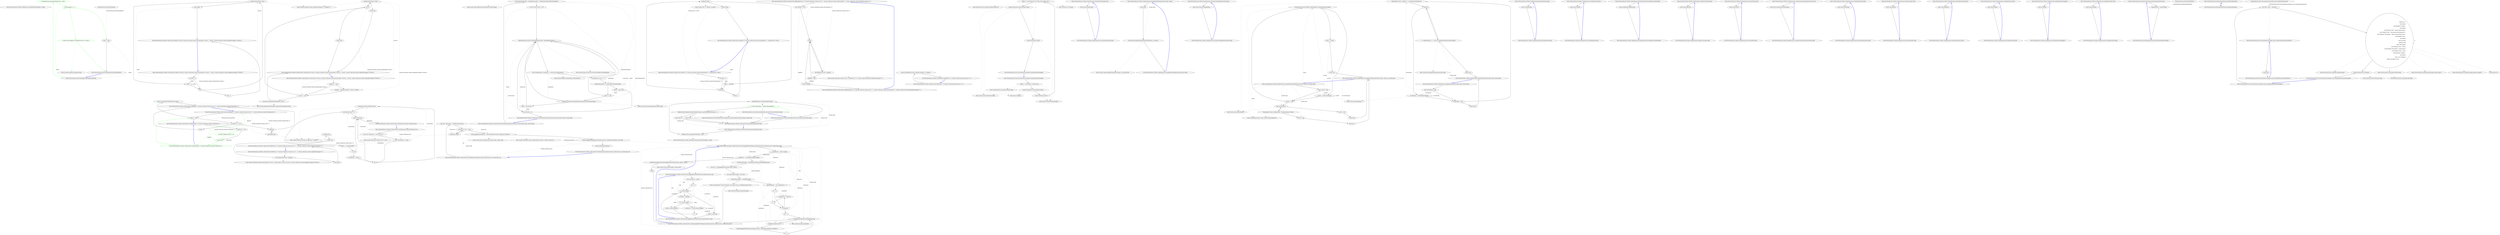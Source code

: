 digraph  {
m0_6 [cluster="Newtonsoft.Json.Utilities.ValidationUtils.ArgumentNotNull(object, string)", file="BsonObjectId.cs", label="Entry Newtonsoft.Json.Utilities.ValidationUtils.ArgumentNotNull(object, string)", span="94-94"];
m0_7 [cluster="System.Exception.Exception(string)", file="BsonObjectId.cs", label="Entry System.Exception.Exception(string)", span="0-0"];
m0_0 [cluster="Newtonsoft.Json.Bson.BsonObjectId.BsonObjectId(byte[])", file="BsonObjectId.cs", label="Entry Newtonsoft.Json.Bson.BsonObjectId.BsonObjectId(byte[])", span="37-37"];
m0_1 [cluster="Newtonsoft.Json.Bson.BsonObjectId.BsonObjectId(byte[])", color=green, community=0, file="BsonObjectId.cs", label="0: ValidationUtils.ArgumentNotNull(value, ''value'')", span="39-39"];
m0_2 [cluster="Newtonsoft.Json.Bson.BsonObjectId.BsonObjectId(byte[])", color=green, community=0, file="BsonObjectId.cs", label="0: value.Length != 12", span="40-40"];
m0_4 [cluster="Newtonsoft.Json.Bson.BsonObjectId.BsonObjectId(byte[])", file="BsonObjectId.cs", label="Value = value", span="43-43"];
m0_3 [cluster="Newtonsoft.Json.Bson.BsonObjectId.BsonObjectId(byte[])", color=green, community=0, file="BsonObjectId.cs", label="0: throw new Exception(''An ObjectId must be 12 bytes'');", span="41-41"];
m0_5 [cluster="Newtonsoft.Json.Bson.BsonObjectId.BsonObjectId(byte[])", file="BsonObjectId.cs", label="Exit Newtonsoft.Json.Bson.BsonObjectId.BsonObjectId(byte[])", span="37-37"];
m0_8 [file="BsonObjectId.cs", label="Newtonsoft.Json.Bson.BsonObjectId", span=""];
m1_65 [cluster="System.Collections.Generic.IEqualityComparer<T>.Equals(T, T)", file="BsonObjectIdConverter.cs", label="Entry System.Collections.Generic.IEqualityComparer<T>.Equals(T, T)", span="0-0"];
m1_48 [cluster="Newtonsoft.Json.Utilities.CollectionUtils.AddDistinct<T>(System.Collections.Generic.IList<T>, T, System.Collections.Generic.IEqualityComparer<T>)", file="BsonObjectIdConverter.cs", label="Entry Newtonsoft.Json.Utilities.CollectionUtils.AddDistinct<T>(System.Collections.Generic.IList<T>, T, System.Collections.Generic.IEqualityComparer<T>)", span="139-139"];
m1_49 [cluster="Newtonsoft.Json.Utilities.CollectionUtils.AddDistinct<T>(System.Collections.Generic.IList<T>, T, System.Collections.Generic.IEqualityComparer<T>)", file="BsonObjectIdConverter.cs", label="list.ContainsValue(value, comparer)", span="141-141"];
m1_51 [cluster="Newtonsoft.Json.Utilities.CollectionUtils.AddDistinct<T>(System.Collections.Generic.IList<T>, T, System.Collections.Generic.IEqualityComparer<T>)", file="BsonObjectIdConverter.cs", label="list.Add(value)", span="144-144"];
m1_50 [cluster="Newtonsoft.Json.Utilities.CollectionUtils.AddDistinct<T>(System.Collections.Generic.IList<T>, T, System.Collections.Generic.IEqualityComparer<T>)", file="BsonObjectIdConverter.cs", label="return false;", span="142-142"];
m1_52 [cluster="Newtonsoft.Json.Utilities.CollectionUtils.AddDistinct<T>(System.Collections.Generic.IList<T>, T, System.Collections.Generic.IEqualityComparer<T>)", file="BsonObjectIdConverter.cs", label="return true;", span="145-145"];
m1_53 [cluster="Newtonsoft.Json.Utilities.CollectionUtils.AddDistinct<T>(System.Collections.Generic.IList<T>, T, System.Collections.Generic.IEqualityComparer<T>)", file="BsonObjectIdConverter.cs", label="Exit Newtonsoft.Json.Utilities.CollectionUtils.AddDistinct<T>(System.Collections.Generic.IList<T>, T, System.Collections.Generic.IEqualityComparer<T>)", span="139-139"];
m1_41 [cluster="System.Type.MakeGenericType(params System.Type[])", file="BsonObjectIdConverter.cs", label="Entry System.Type.MakeGenericType(params System.Type[])", span="0-0"];
m1_125 [cluster="System.Array.GetLength(int)", file="BsonObjectIdConverter.cs", label="Entry System.Array.GetLength(int)", span="0-0"];
m1_81 [cluster="System.Func<T, TResult>.Invoke(T)", file="BsonObjectIdConverter.cs", label="Entry System.Func<T, TResult>.Invoke(T)", span="0-0"];
m1_13 [cluster="System.ArgumentNullException.ArgumentNullException(string)", file="BsonObjectIdConverter.cs", label="Entry System.ArgumentNullException.ArgumentNullException(string)", span="0-0"];
m1_101 [cluster="System.Collections.Generic.List<T>.List()", file="BsonObjectIdConverter.cs", label="Entry System.Collections.Generic.List<T>.List()", span="0-0"];
m1_7 [cluster="Newtonsoft.Json.Utilities.CollectionUtils.AddRange<T>(System.Collections.Generic.IList<T>, System.Collections.Generic.IEnumerable<T>)", file="BsonObjectIdConverter.cs", label="throw new ArgumentNullException(''initial'');", span="67-67"];
m1_145 [cluster="System.Collections.Generic.IEnumerable<TSource>.ToArray<TSource>()", file="BsonObjectIdConverter.cs", label="Entry System.Collections.Generic.IEnumerable<TSource>.ToArray<TSource>()", span="0-0"];
m1_28 [cluster="Newtonsoft.Json.Utilities.CollectionUtils.ResolveEnumerableCollectionConstructor(System.Type, System.Type)", file="BsonObjectIdConverter.cs", label="Entry Newtonsoft.Json.Utilities.CollectionUtils.ResolveEnumerableCollectionConstructor(System.Type, System.Type)", span="104-104"];
m1_29 [cluster="Newtonsoft.Json.Utilities.CollectionUtils.ResolveEnumerableCollectionConstructor(System.Type, System.Type)", file="BsonObjectIdConverter.cs", label="Type genericEnumerable = typeof(IEnumerable<>).MakeGenericType(collectionItemType)", span="106-106"];
m1_31 [cluster="Newtonsoft.Json.Utilities.CollectionUtils.ResolveEnumerableCollectionConstructor(System.Type, System.Type)", file="BsonObjectIdConverter.cs", label="collectionType.GetConstructors(BindingFlags.Public | BindingFlags.Instance)", span="109-109"];
m1_30 [cluster="Newtonsoft.Json.Utilities.CollectionUtils.ResolveEnumerableCollectionConstructor(System.Type, System.Type)", file="BsonObjectIdConverter.cs", label="ConstructorInfo match = null", span="107-107"];
m1_34 [cluster="Newtonsoft.Json.Utilities.CollectionUtils.ResolveEnumerableCollectionConstructor(System.Type, System.Type)", file="BsonObjectIdConverter.cs", label="genericEnumerable == parameters[0].ParameterType", span="115-115"];
m1_37 [cluster="Newtonsoft.Json.Utilities.CollectionUtils.ResolveEnumerableCollectionConstructor(System.Type, System.Type)", file="BsonObjectIdConverter.cs", label="genericEnumerable.IsAssignableFrom(parameters[0].ParameterType)", span="125-125"];
m1_36 [cluster="Newtonsoft.Json.Utilities.CollectionUtils.ResolveEnumerableCollectionConstructor(System.Type, System.Type)", file="BsonObjectIdConverter.cs", label="match == null", span="123-123"];
m1_39 [cluster="Newtonsoft.Json.Utilities.CollectionUtils.ResolveEnumerableCollectionConstructor(System.Type, System.Type)", file="BsonObjectIdConverter.cs", label="return match;", span="131-131"];
m1_32 [cluster="Newtonsoft.Json.Utilities.CollectionUtils.ResolveEnumerableCollectionConstructor(System.Type, System.Type)", file="BsonObjectIdConverter.cs", label="IList<ParameterInfo> parameters = constructor.GetParameters()", span="111-111"];
m1_35 [cluster="Newtonsoft.Json.Utilities.CollectionUtils.ResolveEnumerableCollectionConstructor(System.Type, System.Type)", file="BsonObjectIdConverter.cs", label="match = constructor", span="118-118"];
m1_38 [cluster="Newtonsoft.Json.Utilities.CollectionUtils.ResolveEnumerableCollectionConstructor(System.Type, System.Type)", file="BsonObjectIdConverter.cs", label="match = constructor", span="126-126"];
m1_33 [cluster="Newtonsoft.Json.Utilities.CollectionUtils.ResolveEnumerableCollectionConstructor(System.Type, System.Type)", file="BsonObjectIdConverter.cs", label="parameters.Count == 1", span="113-113"];
m1_40 [cluster="Newtonsoft.Json.Utilities.CollectionUtils.ResolveEnumerableCollectionConstructor(System.Type, System.Type)", file="BsonObjectIdConverter.cs", label="Exit Newtonsoft.Json.Utilities.CollectionUtils.ResolveEnumerableCollectionConstructor(System.Type, System.Type)", span="104-104"];
m1_15 [cluster="Newtonsoft.Json.Utilities.CollectionUtils.IsDictionaryType(System.Type)", file="BsonObjectIdConverter.cs", label="Entry Newtonsoft.Json.Utilities.CollectionUtils.IsDictionaryType(System.Type)", span="88-88"];
m1_16 [cluster="Newtonsoft.Json.Utilities.CollectionUtils.IsDictionaryType(System.Type)", file="BsonObjectIdConverter.cs", label="ValidationUtils.ArgumentNotNull(type, ''type'')", span="90-90"];
m1_17 [cluster="Newtonsoft.Json.Utilities.CollectionUtils.IsDictionaryType(System.Type)", file="BsonObjectIdConverter.cs", label="typeof(IDictionary).IsAssignableFrom(type)", span="92-92"];
m1_19 [cluster="Newtonsoft.Json.Converters.BsonObjectIdConverter.CanConvert(System.Type)", color=green, community=0, file="BsonObjectIdConverter.cs", label="0: return (objectType == typeof (BsonObjectId));", span="39-39"];
m1_21 [cluster="Newtonsoft.Json.Utilities.CollectionUtils.IsDictionaryType(System.Type)", file="BsonObjectIdConverter.cs", label="ReflectionUtils.ImplementsGenericDefinition(type, typeof(IReadOnlyDictionary<,>))", span="97-97"];
m1_18 [cluster="Newtonsoft.Json.Converters.BsonObjectIdConverter.CanConvert(System.Type)", file="BsonObjectIdConverter.cs", label="Entry Newtonsoft.Json.Converters.BsonObjectIdConverter.CanConvert(System.Type)", span="37-37"];
m1_20 [cluster="Newtonsoft.Json.Converters.BsonObjectIdConverter.CanConvert(System.Type)", file="BsonObjectIdConverter.cs", label="Exit Newtonsoft.Json.Converters.BsonObjectIdConverter.CanConvert(System.Type)", span="37-37"];
m1_22 [cluster="Newtonsoft.Json.Utilities.CollectionUtils.IsDictionaryType(System.Type)", file="BsonObjectIdConverter.cs", label="return true;", span="98-98"];
m1_23 [cluster="Newtonsoft.Json.Utilities.CollectionUtils.IsDictionaryType(System.Type)", file="BsonObjectIdConverter.cs", label="return false;", span="101-101"];
m1_24 [cluster="Newtonsoft.Json.Utilities.CollectionUtils.IsDictionaryType(System.Type)", file="BsonObjectIdConverter.cs", label="Exit Newtonsoft.Json.Utilities.CollectionUtils.IsDictionaryType(System.Type)", span="88-88"];
m1_90 [cluster="Newtonsoft.Json.Utilities.CollectionUtils.GetDimensions(System.Collections.IList)", file="BsonObjectIdConverter.cs", label="Entry Newtonsoft.Json.Utilities.CollectionUtils.GetDimensions(System.Collections.IList)", span="214-214"];
m1_91 [cluster="Newtonsoft.Json.Utilities.CollectionUtils.GetDimensions(System.Collections.IList)", file="BsonObjectIdConverter.cs", label="IList<int> dimensions = new List<int>()", span="216-216"];
m1_92 [cluster="Newtonsoft.Json.Utilities.CollectionUtils.GetDimensions(System.Collections.IList)", file="BsonObjectIdConverter.cs", label="IList currentArray = values", span="218-218"];
m1_94 [cluster="Newtonsoft.Json.Utilities.CollectionUtils.GetDimensions(System.Collections.IList)", file="BsonObjectIdConverter.cs", label="dimensions.Add(currentArray.Count)", span="221-221"];
m1_99 [cluster="Newtonsoft.Json.Utilities.CollectionUtils.GetDimensions(System.Collections.IList)", file="BsonObjectIdConverter.cs", label="return dimensions;", span="232-232"];
m1_93 [cluster="Newtonsoft.Json.Utilities.CollectionUtils.GetDimensions(System.Collections.IList)", file="BsonObjectIdConverter.cs", label=true, span="219-219"];
m1_95 [cluster="Newtonsoft.Json.Utilities.CollectionUtils.GetDimensions(System.Collections.IList)", file="BsonObjectIdConverter.cs", label="currentArray.Count == 0", span="222-222"];
m1_96 [cluster="Newtonsoft.Json.Utilities.CollectionUtils.GetDimensions(System.Collections.IList)", file="BsonObjectIdConverter.cs", label="object v = currentArray[0]", span="225-225"];
m1_97 [cluster="Newtonsoft.Json.Utilities.CollectionUtils.GetDimensions(System.Collections.IList)", file="BsonObjectIdConverter.cs", label="v is IList", span="226-226"];
m1_98 [cluster="Newtonsoft.Json.Utilities.CollectionUtils.GetDimensions(System.Collections.IList)", file="BsonObjectIdConverter.cs", label="currentArray = (IList)v", span="227-227"];
m1_100 [cluster="Newtonsoft.Json.Utilities.CollectionUtils.GetDimensions(System.Collections.IList)", file="BsonObjectIdConverter.cs", label="Exit Newtonsoft.Json.Utilities.CollectionUtils.GetDimensions(System.Collections.IList)", span="214-214"];
m1_102 [cluster="Newtonsoft.Json.Utilities.CollectionUtils.CopyFromJaggedToMultidimensionalArray(System.Collections.IList, System.Array, int[])", file="BsonObjectIdConverter.cs", label="Entry Newtonsoft.Json.Utilities.CollectionUtils.CopyFromJaggedToMultidimensionalArray(System.Collections.IList, System.Array, int[])", span="235-235"];
m1_103 [cluster="Newtonsoft.Json.Utilities.CollectionUtils.CopyFromJaggedToMultidimensionalArray(System.Collections.IList, System.Array, int[])", file="BsonObjectIdConverter.cs", label="int dimension = indices.Length", span="237-237"];
m1_104 [cluster="Newtonsoft.Json.Utilities.CollectionUtils.CopyFromJaggedToMultidimensionalArray(System.Collections.IList, System.Array, int[])", file="BsonObjectIdConverter.cs", label="dimension == multidimensionalArray.Rank", span="238-238"];
m1_105 [cluster="Newtonsoft.Json.Utilities.CollectionUtils.CopyFromJaggedToMultidimensionalArray(System.Collections.IList, System.Array, int[])", file="BsonObjectIdConverter.cs", label="multidimensionalArray.SetValue(JaggedArrayGetValue(values, indices), indices)", span="240-240"];
m1_107 [cluster="Newtonsoft.Json.Utilities.CollectionUtils.CopyFromJaggedToMultidimensionalArray(System.Collections.IList, System.Array, int[])", file="BsonObjectIdConverter.cs", label="int dimensionLength = multidimensionalArray.GetLength(dimension)", span="244-244"];
m1_108 [cluster="Newtonsoft.Json.Utilities.CollectionUtils.CopyFromJaggedToMultidimensionalArray(System.Collections.IList, System.Array, int[])", file="BsonObjectIdConverter.cs", label="IList list = (IList)JaggedArrayGetValue(values, indices)", span="245-245"];
m1_115 [cluster="Newtonsoft.Json.Utilities.CollectionUtils.CopyFromJaggedToMultidimensionalArray(System.Collections.IList, System.Array, int[])", file="BsonObjectIdConverter.cs", label="newIndices[i] = indices[i]", span="253-253"];
m1_118 [cluster="Newtonsoft.Json.Utilities.CollectionUtils.CopyFromJaggedToMultidimensionalArray(System.Collections.IList, System.Array, int[])", file="BsonObjectIdConverter.cs", label="i < multidimensionalArray.GetLength(dimension)", span="256-256"];
m1_120 [cluster="Newtonsoft.Json.Utilities.CollectionUtils.CopyFromJaggedToMultidimensionalArray(System.Collections.IList, System.Array, int[])", file="BsonObjectIdConverter.cs", label="CopyFromJaggedToMultidimensionalArray(values, multidimensionalArray, newIndices)", span="259-259"];
m1_112 [cluster="Newtonsoft.Json.Utilities.CollectionUtils.CopyFromJaggedToMultidimensionalArray(System.Collections.IList, System.Array, int[])", file="BsonObjectIdConverter.cs", label="int[] newIndices = new int[dimension + 1]", span="250-250"];
m1_114 [cluster="Newtonsoft.Json.Utilities.CollectionUtils.CopyFromJaggedToMultidimensionalArray(System.Collections.IList, System.Array, int[])", file="BsonObjectIdConverter.cs", label="i < dimension", span="251-251"];
m1_119 [cluster="Newtonsoft.Json.Utilities.CollectionUtils.CopyFromJaggedToMultidimensionalArray(System.Collections.IList, System.Array, int[])", file="BsonObjectIdConverter.cs", label="newIndices[dimension] = i", span="258-258"];
m1_106 [cluster="Newtonsoft.Json.Utilities.CollectionUtils.CopyFromJaggedToMultidimensionalArray(System.Collections.IList, System.Array, int[])", file="BsonObjectIdConverter.cs", label="return;", span="241-241"];
m1_110 [cluster="Newtonsoft.Json.Utilities.CollectionUtils.CopyFromJaggedToMultidimensionalArray(System.Collections.IList, System.Array, int[])", file="BsonObjectIdConverter.cs", label="currentValuesLength != dimensionLength", span="247-247"];
m1_109 [cluster="Newtonsoft.Json.Utilities.CollectionUtils.CopyFromJaggedToMultidimensionalArray(System.Collections.IList, System.Array, int[])", file="BsonObjectIdConverter.cs", label="int currentValuesLength = list.Count", span="246-246"];
m1_111 [cluster="Newtonsoft.Json.Utilities.CollectionUtils.CopyFromJaggedToMultidimensionalArray(System.Collections.IList, System.Array, int[])", file="BsonObjectIdConverter.cs", label="throw new Exception(''Cannot deserialize non-cubical array as multidimensional array.'');", span="248-248"];
m1_113 [cluster="Newtonsoft.Json.Utilities.CollectionUtils.CopyFromJaggedToMultidimensionalArray(System.Collections.IList, System.Array, int[])", file="BsonObjectIdConverter.cs", label="int i = 0", span="251-251"];
m1_116 [cluster="Newtonsoft.Json.Utilities.CollectionUtils.CopyFromJaggedToMultidimensionalArray(System.Collections.IList, System.Array, int[])", file="BsonObjectIdConverter.cs", label="i++", span="251-251"];
m1_117 [cluster="Newtonsoft.Json.Utilities.CollectionUtils.CopyFromJaggedToMultidimensionalArray(System.Collections.IList, System.Array, int[])", file="BsonObjectIdConverter.cs", label="int i = 0", span="256-256"];
m1_121 [cluster="Newtonsoft.Json.Utilities.CollectionUtils.CopyFromJaggedToMultidimensionalArray(System.Collections.IList, System.Array, int[])", file="BsonObjectIdConverter.cs", label="i++", span="256-256"];
m1_122 [cluster="Newtonsoft.Json.Utilities.CollectionUtils.CopyFromJaggedToMultidimensionalArray(System.Collections.IList, System.Array, int[])", file="BsonObjectIdConverter.cs", label="Exit Newtonsoft.Json.Utilities.CollectionUtils.CopyFromJaggedToMultidimensionalArray(System.Collections.IList, System.Array, int[])", span="235-235"];
m1_43 [cluster="System.Reflection.MethodBase.GetParameters()", file="BsonObjectIdConverter.cs", label="Entry System.Reflection.MethodBase.GetParameters()", span="0-0"];
m1_54 [cluster="System.Collections.Generic.IEnumerable<TSource>.ContainsValue<TSource>(TSource, System.Collections.Generic.IEqualityComparer<TSource>)", file="BsonObjectIdConverter.cs", label="Entry System.Collections.Generic.IEnumerable<TSource>.ContainsValue<TSource>(TSource, System.Collections.Generic.IEqualityComparer<TSource>)", span="149-149"];
m1_42 [cluster="System.Type.GetConstructors(System.Reflection.BindingFlags)", file="BsonObjectIdConverter.cs", label="Entry System.Type.GetConstructors(System.Reflection.BindingFlags)", span="0-0"];
m1_27 [cluster="Newtonsoft.Json.Utilities.ReflectionUtils.ImplementsGenericDefinition(System.Type, System.Type)", file="BsonObjectIdConverter.cs", label="Entry Newtonsoft.Json.Utilities.ReflectionUtils.ImplementsGenericDefinition(System.Type, System.Type)", span="270-270"];
m1_8 [cluster="Newtonsoft.Json.Utilities.CollectionUtils.AddRange<T>(System.Collections.Generic.IList<T>, System.Collections.Generic.IEnumerable<T>)", file="BsonObjectIdConverter.cs", label="collection == null", span="69-69"];
m1_137 [cluster="Newtonsoft.Json.Utilities.CollectionUtils.ToMultidimensionalArray(System.Collections.IList, System.Type, int)", file="BsonObjectIdConverter.cs", label="Entry Newtonsoft.Json.Utilities.CollectionUtils.ToMultidimensionalArray(System.Collections.IList, System.Type, int)", span="277-277"];
m1_138 [cluster="Newtonsoft.Json.Utilities.CollectionUtils.ToMultidimensionalArray(System.Collections.IList, System.Type, int)", file="BsonObjectIdConverter.cs", label="IList<int> dimensions = GetDimensions(values)", span="279-279"];
m1_139 [cluster="Newtonsoft.Json.Utilities.CollectionUtils.ToMultidimensionalArray(System.Collections.IList, System.Type, int)", file="BsonObjectIdConverter.cs", label="dimensions.Count < rank", span="281-281"];
m1_141 [cluster="Newtonsoft.Json.Utilities.CollectionUtils.ToMultidimensionalArray(System.Collections.IList, System.Type, int)", file="BsonObjectIdConverter.cs", label="Array multidimensionalArray = Array.CreateInstance(type, dimensions.ToArray())", span="286-286"];
m1_142 [cluster="Newtonsoft.Json.Utilities.CollectionUtils.ToMultidimensionalArray(System.Collections.IList, System.Type, int)", file="BsonObjectIdConverter.cs", label="CopyFromJaggedToMultidimensionalArray(values, multidimensionalArray, new int[0])", span="287-287"];
m1_140 [cluster="Newtonsoft.Json.Utilities.CollectionUtils.ToMultidimensionalArray(System.Collections.IList, System.Type, int)", file="BsonObjectIdConverter.cs", label="dimensions.Add(0)", span="283-283"];
m1_143 [cluster="Newtonsoft.Json.Utilities.CollectionUtils.ToMultidimensionalArray(System.Collections.IList, System.Type, int)", file="BsonObjectIdConverter.cs", label="return multidimensionalArray;", span="289-289"];
m1_144 [cluster="Newtonsoft.Json.Utilities.CollectionUtils.ToMultidimensionalArray(System.Collections.IList, System.Type, int)", file="BsonObjectIdConverter.cs", label="Exit Newtonsoft.Json.Utilities.CollectionUtils.ToMultidimensionalArray(System.Collections.IList, System.Type, int)", span="277-277"];
m1_123 [cluster="Newtonsoft.Json.Utilities.CollectionUtils.JaggedArrayGetValue(System.Collections.IList, int[])", file="BsonObjectIdConverter.cs", label="Entry Newtonsoft.Json.Utilities.CollectionUtils.JaggedArrayGetValue(System.Collections.IList, int[])", span="263-263"];
m1_127 [cluster="Newtonsoft.Json.Utilities.CollectionUtils.JaggedArrayGetValue(System.Collections.IList, int[])", file="BsonObjectIdConverter.cs", label="IList currentList = values", span="265-265"];
m1_129 [cluster="Newtonsoft.Json.Utilities.CollectionUtils.JaggedArrayGetValue(System.Collections.IList, int[])", file="BsonObjectIdConverter.cs", label="i < indices.Length", span="266-266"];
m1_130 [cluster="Newtonsoft.Json.Utilities.CollectionUtils.JaggedArrayGetValue(System.Collections.IList, int[])", file="BsonObjectIdConverter.cs", label="int index = indices[i]", span="268-268"];
m1_131 [cluster="Newtonsoft.Json.Utilities.CollectionUtils.JaggedArrayGetValue(System.Collections.IList, int[])", file="BsonObjectIdConverter.cs", label="i == indices.Length - 1", span="269-269"];
m1_128 [cluster="Newtonsoft.Json.Utilities.CollectionUtils.JaggedArrayGetValue(System.Collections.IList, int[])", file="BsonObjectIdConverter.cs", label="int i = 0", span="266-266"];
m1_132 [cluster="Newtonsoft.Json.Utilities.CollectionUtils.JaggedArrayGetValue(System.Collections.IList, int[])", file="BsonObjectIdConverter.cs", label="return currentList[index];", span="270-270"];
m1_133 [cluster="Newtonsoft.Json.Utilities.CollectionUtils.JaggedArrayGetValue(System.Collections.IList, int[])", file="BsonObjectIdConverter.cs", label="currentList = (IList)currentList[index]", span="272-272"];
m1_135 [cluster="Newtonsoft.Json.Utilities.CollectionUtils.JaggedArrayGetValue(System.Collections.IList, int[])", file="BsonObjectIdConverter.cs", label="return currentList;", span="274-274"];
m1_134 [cluster="Newtonsoft.Json.Utilities.CollectionUtils.JaggedArrayGetValue(System.Collections.IList, int[])", file="BsonObjectIdConverter.cs", label="i++", span="266-266"];
m1_136 [cluster="Newtonsoft.Json.Utilities.CollectionUtils.JaggedArrayGetValue(System.Collections.IList, int[])", file="BsonObjectIdConverter.cs", label="Exit Newtonsoft.Json.Utilities.CollectionUtils.JaggedArrayGetValue(System.Collections.IList, int[])", span="263-263"];
m1_146 [cluster="System.Array.CreateInstance(System.Type, params int[])", file="BsonObjectIdConverter.cs", label="Entry System.Array.CreateInstance(System.Type, params int[])", span="0-0"];
m1_14 [cluster="System.Collections.Generic.ICollection<T>.Add(T)", file="BsonObjectIdConverter.cs", label="Entry System.Collections.Generic.ICollection<T>.Add(T)", span="0-0"];
m1_82 [cluster="Newtonsoft.Json.Utilities.CollectionUtils.IndexOf<TSource>(System.Collections.Generic.IEnumerable<TSource>, TSource, System.Collections.Generic.IEqualityComparer<TSource>)", file="BsonObjectIdConverter.cs", label="Entry Newtonsoft.Json.Utilities.CollectionUtils.IndexOf<TSource>(System.Collections.Generic.IEnumerable<TSource>, TSource, System.Collections.Generic.IEqualityComparer<TSource>)", span="200-200"];
m1_83 [cluster="Newtonsoft.Json.Utilities.CollectionUtils.IndexOf<TSource>(System.Collections.Generic.IEnumerable<TSource>, TSource, System.Collections.Generic.IEqualityComparer<TSource>)", file="BsonObjectIdConverter.cs", label="int index = 0", span="202-202"];
m1_84 [cluster="Newtonsoft.Json.Utilities.CollectionUtils.IndexOf<TSource>(System.Collections.Generic.IEnumerable<TSource>, TSource, System.Collections.Generic.IEqualityComparer<TSource>)", file="BsonObjectIdConverter.cs", label=list, span="203-203"];
m1_85 [cluster="Newtonsoft.Json.Utilities.CollectionUtils.IndexOf<TSource>(System.Collections.Generic.IEnumerable<TSource>, TSource, System.Collections.Generic.IEqualityComparer<TSource>)", file="BsonObjectIdConverter.cs", label="comparer.Equals(item, value)", span="205-205"];
m1_86 [cluster="Newtonsoft.Json.Utilities.CollectionUtils.IndexOf<TSource>(System.Collections.Generic.IEnumerable<TSource>, TSource, System.Collections.Generic.IEqualityComparer<TSource>)", file="BsonObjectIdConverter.cs", label="return index;", span="207-207"];
m1_87 [cluster="Newtonsoft.Json.Utilities.CollectionUtils.IndexOf<TSource>(System.Collections.Generic.IEnumerable<TSource>, TSource, System.Collections.Generic.IEqualityComparer<TSource>)", file="BsonObjectIdConverter.cs", label="index++", span="209-209"];
m1_88 [cluster="Newtonsoft.Json.Utilities.CollectionUtils.IndexOf<TSource>(System.Collections.Generic.IEnumerable<TSource>, TSource, System.Collections.Generic.IEqualityComparer<TSource>)", file="BsonObjectIdConverter.cs", label="return -1;", span="211-211"];
m1_89 [cluster="Newtonsoft.Json.Utilities.CollectionUtils.IndexOf<TSource>(System.Collections.Generic.IEnumerable<TSource>, TSource, System.Collections.Generic.IEqualityComparer<TSource>)", file="BsonObjectIdConverter.cs", label="Exit Newtonsoft.Json.Utilities.CollectionUtils.IndexOf<TSource>(System.Collections.Generic.IEnumerable<TSource>, TSource, System.Collections.Generic.IEqualityComparer<TSource>)", span="200-200"];
m1_0 [cluster="Newtonsoft.Json.Utilities.CollectionUtils.IsNullOrEmpty<T>(System.Collections.Generic.ICollection<T>)", file="BsonObjectIdConverter.cs", label="Entry Newtonsoft.Json.Utilities.CollectionUtils.IsNullOrEmpty<T>(System.Collections.Generic.ICollection<T>)", span="50-50"];
m1_2 [cluster="Newtonsoft.Json.Utilities.CollectionUtils.IsNullOrEmpty<T>(System.Collections.Generic.ICollection<T>)", color=green, community=0, file="BsonObjectIdConverter.cs", label="0: return (collection.Count == 0);", span="54-54"];
m1_1 [cluster="Newtonsoft.Json.Utilities.CollectionUtils.IsNullOrEmpty<T>(System.Collections.Generic.ICollection<T>)", file="BsonObjectIdConverter.cs", label="collection != null", span="52-52"];
m1_3 [cluster="Newtonsoft.Json.Utilities.CollectionUtils.IsNullOrEmpty<T>(System.Collections.Generic.ICollection<T>)", color=green, community=0, file="BsonObjectIdConverter.cs", label="1: return true;", span="56-56"];
m1_4 [cluster="Newtonsoft.Json.Utilities.CollectionUtils.IsNullOrEmpty<T>(System.Collections.Generic.ICollection<T>)", color=green, community=0, file="BsonObjectIdConverter.cs", label="0: Exit Newtonsoft.Json.Utilities.CollectionUtils.IsNullOrEmpty<T>(System.Collections.Generic.ICollection<T>)", span="50-50"];
m1_5 [cluster="Newtonsoft.Json.Utilities.CollectionUtils.AddRange<T>(System.Collections.Generic.IList<T>, System.Collections.Generic.IEnumerable<T>)", file="BsonObjectIdConverter.cs", label="Entry Newtonsoft.Json.Utilities.CollectionUtils.AddRange<T>(System.Collections.Generic.IList<T>, System.Collections.Generic.IEnumerable<T>)", span="64-64"];
m1_6 [cluster="Newtonsoft.Json.Utilities.CollectionUtils.AddRange<T>(System.Collections.Generic.IList<T>, System.Collections.Generic.IEnumerable<T>)", file="BsonObjectIdConverter.cs", label="initial == null", span="66-66"];
m1_73 [cluster="Newtonsoft.Json.Utilities.CollectionUtils.IndexOf<T>(System.Collections.Generic.IEnumerable<T>, System.Func<T, bool>)", file="BsonObjectIdConverter.cs", label="Entry Newtonsoft.Json.Utilities.CollectionUtils.IndexOf<T>(System.Collections.Generic.IEnumerable<T>, System.Func<T, bool>)", span="178-178"];
m1_74 [cluster="Newtonsoft.Json.Utilities.CollectionUtils.IndexOf<T>(System.Collections.Generic.IEnumerable<T>, System.Func<T, bool>)", file="BsonObjectIdConverter.cs", label="int index = 0", span="180-180"];
m1_75 [cluster="Newtonsoft.Json.Utilities.CollectionUtils.IndexOf<T>(System.Collections.Generic.IEnumerable<T>, System.Func<T, bool>)", file="BsonObjectIdConverter.cs", label=collection, span="181-181"];
m1_76 [cluster="Newtonsoft.Json.Utilities.CollectionUtils.IndexOf<T>(System.Collections.Generic.IEnumerable<T>, System.Func<T, bool>)", file="BsonObjectIdConverter.cs", label="predicate(value)", span="183-183"];
m1_77 [cluster="Newtonsoft.Json.Utilities.CollectionUtils.IndexOf<T>(System.Collections.Generic.IEnumerable<T>, System.Func<T, bool>)", file="BsonObjectIdConverter.cs", label="return index;", span="184-184"];
m1_78 [cluster="Newtonsoft.Json.Utilities.CollectionUtils.IndexOf<T>(System.Collections.Generic.IEnumerable<T>, System.Func<T, bool>)", file="BsonObjectIdConverter.cs", label="index++", span="186-186"];
m1_79 [cluster="Newtonsoft.Json.Utilities.CollectionUtils.IndexOf<T>(System.Collections.Generic.IEnumerable<T>, System.Func<T, bool>)", file="BsonObjectIdConverter.cs", label="return -1;", span="189-189"];
m1_80 [cluster="Newtonsoft.Json.Utilities.CollectionUtils.IndexOf<T>(System.Collections.Generic.IEnumerable<T>, System.Func<T, bool>)", file="BsonObjectIdConverter.cs", label="Exit Newtonsoft.Json.Utilities.CollectionUtils.IndexOf<T>(System.Collections.Generic.IEnumerable<T>, System.Func<T, bool>)", span="178-178"];
m1_66 [cluster="Newtonsoft.Json.Utilities.CollectionUtils.AddRangeDistinct<T>(System.Collections.Generic.IList<T>, System.Collections.Generic.IEnumerable<T>, System.Collections.Generic.IEqualityComparer<T>)", file="BsonObjectIdConverter.cs", label="Entry Newtonsoft.Json.Utilities.CollectionUtils.AddRangeDistinct<T>(System.Collections.Generic.IList<T>, System.Collections.Generic.IEnumerable<T>, System.Collections.Generic.IEqualityComparer<T>)", span="166-166"];
m1_67 [cluster="Newtonsoft.Json.Utilities.CollectionUtils.AddRangeDistinct<T>(System.Collections.Generic.IList<T>, System.Collections.Generic.IEnumerable<T>, System.Collections.Generic.IEqualityComparer<T>)", file="BsonObjectIdConverter.cs", label="bool allAdded = true", span="168-168"];
m1_68 [cluster="Newtonsoft.Json.Utilities.CollectionUtils.AddRangeDistinct<T>(System.Collections.Generic.IList<T>, System.Collections.Generic.IEnumerable<T>, System.Collections.Generic.IEqualityComparer<T>)", file="BsonObjectIdConverter.cs", label=values, span="169-169"];
m1_69 [cluster="Newtonsoft.Json.Utilities.CollectionUtils.AddRangeDistinct<T>(System.Collections.Generic.IList<T>, System.Collections.Generic.IEnumerable<T>, System.Collections.Generic.IEqualityComparer<T>)", file="BsonObjectIdConverter.cs", label="!list.AddDistinct(value, comparer)", span="171-171"];
m1_71 [cluster="Newtonsoft.Json.Utilities.CollectionUtils.AddRangeDistinct<T>(System.Collections.Generic.IList<T>, System.Collections.Generic.IEnumerable<T>, System.Collections.Generic.IEqualityComparer<T>)", file="BsonObjectIdConverter.cs", label="return allAdded;", span="175-175"];
m1_70 [cluster="Newtonsoft.Json.Utilities.CollectionUtils.AddRangeDistinct<T>(System.Collections.Generic.IList<T>, System.Collections.Generic.IEnumerable<T>, System.Collections.Generic.IEqualityComparer<T>)", file="BsonObjectIdConverter.cs", label="allAdded = false", span="172-172"];
m1_72 [cluster="Newtonsoft.Json.Utilities.CollectionUtils.AddRangeDistinct<T>(System.Collections.Generic.IList<T>, System.Collections.Generic.IEnumerable<T>, System.Collections.Generic.IEqualityComparer<T>)", file="BsonObjectIdConverter.cs", label="Exit Newtonsoft.Json.Utilities.CollectionUtils.AddRangeDistinct<T>(System.Collections.Generic.IList<T>, System.Collections.Generic.IEnumerable<T>, System.Collections.Generic.IEqualityComparer<T>)", span="166-166"];
m1_44 [cluster="Newtonsoft.Json.Utilities.CollectionUtils.AddDistinct<T>(System.Collections.Generic.IList<T>, T)", file="BsonObjectIdConverter.cs", label="Entry Newtonsoft.Json.Utilities.CollectionUtils.AddDistinct<T>(System.Collections.Generic.IList<T>, T)", span="134-134"];
m1_45 [cluster="Newtonsoft.Json.Utilities.CollectionUtils.AddDistinct<T>(System.Collections.Generic.IList<T>, T)", file="BsonObjectIdConverter.cs", label="return list.AddDistinct(value, EqualityComparer<T>.Default);", span="136-136"];
m1_46 [cluster="Newtonsoft.Json.Utilities.CollectionUtils.AddDistinct<T>(System.Collections.Generic.IList<T>, T)", file="BsonObjectIdConverter.cs", label="Exit Newtonsoft.Json.Utilities.CollectionUtils.AddDistinct<T>(System.Collections.Generic.IList<T>, T)", span="134-134"];
m1_25 [cluster="Newtonsoft.Json.Utilities.ValidationUtils.ArgumentNotNull(object, string)", file="BsonObjectIdConverter.cs", label="Entry Newtonsoft.Json.Utilities.ValidationUtils.ArgumentNotNull(object, string)", span="52-52"];
m1_26 [cluster="System.Type.IsAssignableFrom(System.Type)", file="BsonObjectIdConverter.cs", label="Entry System.Type.IsAssignableFrom(System.Type)", span="0-0"];
m1_10 [cluster="Newtonsoft.Json.Utilities.CollectionUtils.AddRange<T>(System.Collections.Generic.IList<T>, System.Collections.Generic.IEnumerable<T>)", file="BsonObjectIdConverter.cs", label=collection, span="72-72"];
m1_11 [cluster="Newtonsoft.Json.Utilities.CollectionUtils.AddRange<T>(System.Collections.Generic.IList<T>, System.Collections.Generic.IEnumerable<T>)", file="BsonObjectIdConverter.cs", label="initial.Add(value)", span="74-74"];
m1_9 [cluster="Newtonsoft.Json.Utilities.CollectionUtils.AddRange<T>(System.Collections.Generic.IList<T>, System.Collections.Generic.IEnumerable<T>)", file="BsonObjectIdConverter.cs", label="return;", span="70-70"];
m1_12 [cluster="Newtonsoft.Json.Utilities.CollectionUtils.AddRange<T>(System.Collections.Generic.IList<T>, System.Collections.Generic.IEnumerable<T>)", file="BsonObjectIdConverter.cs", label="Exit Newtonsoft.Json.Utilities.CollectionUtils.AddRange<T>(System.Collections.Generic.IList<T>, System.Collections.Generic.IEnumerable<T>)", span="64-64"];
m1_124 [cluster="System.Array.SetValue(object, params int[])", file="BsonObjectIdConverter.cs", label="Entry System.Array.SetValue(object, params int[])", span="0-0"];
m1_126 [cluster="System.Exception.Exception(string)", file="BsonObjectIdConverter.cs", label="Entry System.Exception.Exception(string)", span="0-0"];
m1_47 [cluster="System.Collections.Generic.IList<T>.AddDistinct<T>(T, System.Collections.Generic.IEqualityComparer<T>)", file="BsonObjectIdConverter.cs", label="Entry System.Collections.Generic.IList<T>.AddDistinct<T>(T, System.Collections.Generic.IEqualityComparer<T>)", span="139-139"];
m1_55 [cluster="Newtonsoft.Json.Utilities.CollectionUtils.ContainsValue<TSource>(System.Collections.Generic.IEnumerable<TSource>, TSource, System.Collections.Generic.IEqualityComparer<TSource>)", file="BsonObjectIdConverter.cs", label="Entry Newtonsoft.Json.Utilities.CollectionUtils.ContainsValue<TSource>(System.Collections.Generic.IEnumerable<TSource>, TSource, System.Collections.Generic.IEqualityComparer<TSource>)", span="149-149"];
m1_56 [cluster="Newtonsoft.Json.Utilities.CollectionUtils.ContainsValue<TSource>(System.Collections.Generic.IEnumerable<TSource>, TSource, System.Collections.Generic.IEqualityComparer<TSource>)", file="BsonObjectIdConverter.cs", label="comparer == null", span="151-151"];
m1_58 [cluster="Newtonsoft.Json.Utilities.CollectionUtils.ContainsValue<TSource>(System.Collections.Generic.IEnumerable<TSource>, TSource, System.Collections.Generic.IEqualityComparer<TSource>)", file="BsonObjectIdConverter.cs", label="source == null", span="154-154"];
m1_60 [cluster="Newtonsoft.Json.Utilities.CollectionUtils.ContainsValue<TSource>(System.Collections.Generic.IEnumerable<TSource>, TSource, System.Collections.Generic.IEqualityComparer<TSource>)", file="BsonObjectIdConverter.cs", label=source, span="157-157"];
m1_61 [cluster="Newtonsoft.Json.Utilities.CollectionUtils.ContainsValue<TSource>(System.Collections.Generic.IEnumerable<TSource>, TSource, System.Collections.Generic.IEqualityComparer<TSource>)", file="BsonObjectIdConverter.cs", label="comparer.Equals(local, value)", span="159-159"];
m1_57 [cluster="Newtonsoft.Json.Utilities.CollectionUtils.ContainsValue<TSource>(System.Collections.Generic.IEnumerable<TSource>, TSource, System.Collections.Generic.IEqualityComparer<TSource>)", file="BsonObjectIdConverter.cs", label="comparer = EqualityComparer<TSource>.Default", span="152-152"];
m1_59 [cluster="Newtonsoft.Json.Utilities.CollectionUtils.ContainsValue<TSource>(System.Collections.Generic.IEnumerable<TSource>, TSource, System.Collections.Generic.IEqualityComparer<TSource>)", file="BsonObjectIdConverter.cs", label="throw new ArgumentNullException(''source'');", span="155-155"];
m1_63 [cluster="Newtonsoft.Json.Utilities.CollectionUtils.ContainsValue<TSource>(System.Collections.Generic.IEnumerable<TSource>, TSource, System.Collections.Generic.IEqualityComparer<TSource>)", file="BsonObjectIdConverter.cs", label="return false;", span="163-163"];
m1_62 [cluster="Newtonsoft.Json.Utilities.CollectionUtils.ContainsValue<TSource>(System.Collections.Generic.IEnumerable<TSource>, TSource, System.Collections.Generic.IEqualityComparer<TSource>)", file="BsonObjectIdConverter.cs", label="return true;", span="160-160"];
m1_64 [cluster="Newtonsoft.Json.Utilities.CollectionUtils.ContainsValue<TSource>(System.Collections.Generic.IEnumerable<TSource>, TSource, System.Collections.Generic.IEqualityComparer<TSource>)", file="BsonObjectIdConverter.cs", label="Exit Newtonsoft.Json.Utilities.CollectionUtils.ContainsValue<TSource>(System.Collections.Generic.IEnumerable<TSource>, TSource, System.Collections.Generic.IEqualityComparer<TSource>)", span="149-149"];
m4_12 [cluster="Newtonsoft.Json.Linq.JValue.JValue(System.Uri)", file="DataTableConverter.cs", label="Entry Newtonsoft.Json.Linq.JValue.JValue(System.Uri)", span="145-145"];
m4_13 [cluster="System.Uri.Uri(string)", file="DataTableConverter.cs", label="Entry System.Uri.Uri(string)", span="0-0"];
m4_11 [cluster="System.Console.WriteLine(object)", file="DataTableConverter.cs", label="Entry System.Console.WriteLine(object)", span="0-0"];
m4_9 [cluster="object.GetType()", file="DataTableConverter.cs", label="Entry object.GetType()", span="0-0"];
m4_8 [cluster="Newtonsoft.Json.Linq.JValue.JValue(string)", file="DataTableConverter.cs", label="Entry Newtonsoft.Json.Linq.JValue.JValue(string)", span="127-127"];
m4_10 [cluster="System.Console.WriteLine(string)", file="DataTableConverter.cs", label="Entry System.Console.WriteLine(string)", span="0-0"];
m4_0 [cluster="Newtonsoft.Json.Tests.Documentation.Examples.Linq.JValueValue.Example()", file="DataTableConverter.cs", label="Entry Newtonsoft.Json.Tests.Documentation.Examples.Linq.JValueValue.Example()", span="10-10"];
m4_1 [cluster="Newtonsoft.Json.Tests.Documentation.Examples.Linq.JValueValue.Example()", file="DataTableConverter.cs", label="JValue s = new JValue(''A string value'')", span="12-12"];
m4_2 [cluster="Newtonsoft.Json.Tests.Documentation.Examples.Linq.JValueValue.Example()", file="DataTableConverter.cs", label="Console.WriteLine(s.Value.GetType().Name)", span="14-14"];
m4_3 [cluster="Newtonsoft.Json.Tests.Documentation.Examples.Linq.JValueValue.Example()", file="DataTableConverter.cs", label="Console.WriteLine(s.Value)", span="16-16"];
m4_4 [cluster="Newtonsoft.Json.Tests.Documentation.Examples.Linq.JValueValue.Example()", file="DataTableConverter.cs", label="JValue u = new JValue(new Uri(''http://www.google.com/''))", span="19-19"];
m4_5 [cluster="Newtonsoft.Json.Tests.Documentation.Examples.Linq.JValueValue.Example()", file="DataTableConverter.cs", label="Console.WriteLine(u.Value.GetType().Name)", span="21-21"];
m4_6 [cluster="Newtonsoft.Json.Tests.Documentation.Examples.Linq.JValueValue.Example()", file="DataTableConverter.cs", label="Console.WriteLine(u.Value)", span="23-23"];
m4_7 [cluster="Newtonsoft.Json.Tests.Documentation.Examples.Linq.JValueValue.Example()", file="DataTableConverter.cs", label="Exit Newtonsoft.Json.Tests.Documentation.Examples.Linq.JValueValue.Example()", span="10-10"];
m7_12 [cluster="Newtonsoft.Json.Utilities.TypeExtensions.IsGenericType(System.Type)", file="JsonConvertTest.cs", label="Entry Newtonsoft.Json.Utilities.TypeExtensions.IsGenericType(System.Type)", span="153-153"];
m7_13 [cluster="Newtonsoft.Json.Utilities.TypeExtensions.IsGenericType(System.Type)", file="JsonConvertTest.cs", label="return type.IsGenericType;", span="156-156"];
m7_14 [cluster="Newtonsoft.Json.Utilities.TypeExtensions.IsGenericType(System.Type)", file="JsonConvertTest.cs", label="Exit Newtonsoft.Json.Utilities.TypeExtensions.IsGenericType(System.Type)", span="153-153"];
m7_59 [cluster="Newtonsoft.Json.Utilities.TypeExtensions.AssignableToTypeName(System.Type, string)", file="JsonConvertTest.cs", label="Entry Newtonsoft.Json.Utilities.TypeExtensions.AssignableToTypeName(System.Type, string)", span="604-604"];
m7_60 [cluster="Newtonsoft.Json.Utilities.TypeExtensions.AssignableToTypeName(System.Type, string)", file="JsonConvertTest.cs", label="Type match", span="606-606"];
m7_61 [cluster="Newtonsoft.Json.Utilities.TypeExtensions.AssignableToTypeName(System.Type, string)", file="JsonConvertTest.cs", label="return type.AssignableToTypeName(fullTypeName, out match);", span="607-607"];
m7_62 [cluster="Newtonsoft.Json.Utilities.TypeExtensions.AssignableToTypeName(System.Type, string)", file="JsonConvertTest.cs", label="Exit Newtonsoft.Json.Utilities.TypeExtensions.AssignableToTypeName(System.Type, string)", span="604-604"];
m7_15 [cluster="Newtonsoft.Json.Utilities.TypeExtensions.IsGenericTypeDefinition(System.Type)", file="JsonConvertTest.cs", label="Entry Newtonsoft.Json.Utilities.TypeExtensions.IsGenericTypeDefinition(System.Type)", span="162-162"];
m7_16 [cluster="Newtonsoft.Json.Utilities.TypeExtensions.IsGenericTypeDefinition(System.Type)", file="JsonConvertTest.cs", label="return type.IsGenericTypeDefinition;", span="165-165"];
m7_17 [cluster="Newtonsoft.Json.Utilities.TypeExtensions.IsGenericTypeDefinition(System.Type)", file="JsonConvertTest.cs", label="Exit Newtonsoft.Json.Utilities.TypeExtensions.IsGenericTypeDefinition(System.Type)", span="162-162"];
m7_56 [cluster="string.Equals(string, string, System.StringComparison)", file="JsonConvertTest.cs", label="Entry string.Equals(string, string, System.StringComparison)", span="0-0"];
m7_18 [cluster="Newtonsoft.Json.Utilities.TypeExtensions.BaseType(System.Type)", file="JsonConvertTest.cs", label="Entry Newtonsoft.Json.Utilities.TypeExtensions.BaseType(System.Type)", span="171-171"];
m7_19 [cluster="Newtonsoft.Json.Utilities.TypeExtensions.BaseType(System.Type)", file="JsonConvertTest.cs", label="return type.BaseType;", span="174-174"];
m7_20 [cluster="Newtonsoft.Json.Utilities.TypeExtensions.BaseType(System.Type)", file="JsonConvertTest.cs", label="Exit Newtonsoft.Json.Utilities.TypeExtensions.BaseType(System.Type)", span="171-171"];
m7_36 [cluster="Newtonsoft.Json.Utilities.TypeExtensions.IsVisible(System.Type)", file="JsonConvertTest.cs", label="Entry Newtonsoft.Json.Utilities.TypeExtensions.IsVisible(System.Type)", span="558-558"];
m7_37 [cluster="Newtonsoft.Json.Utilities.TypeExtensions.IsVisible(System.Type)", file="JsonConvertTest.cs", label="return type.IsVisible;", span="561-561"];
m7_38 [cluster="Newtonsoft.Json.Utilities.TypeExtensions.IsVisible(System.Type)", file="JsonConvertTest.cs", label="Exit Newtonsoft.Json.Utilities.TypeExtensions.IsVisible(System.Type)", span="558-558"];
m7_3 [cluster="Newtonsoft.Json.Utilities.TypeExtensions.MemberType(System.Reflection.MemberInfo)", file="JsonConvertTest.cs", label="Entry Newtonsoft.Json.Utilities.TypeExtensions.MemberType(System.Reflection.MemberInfo)", span="107-107"];
m7_4 [cluster="Newtonsoft.Json.Utilities.TypeExtensions.MemberType(System.Reflection.MemberInfo)", file="JsonConvertTest.cs", label="return memberInfo.MemberType;", span="110-110"];
m7_5 [cluster="Newtonsoft.Json.Utilities.TypeExtensions.MemberType(System.Reflection.MemberInfo)", file="JsonConvertTest.cs", label="Exit Newtonsoft.Json.Utilities.TypeExtensions.MemberType(System.Reflection.MemberInfo)", span="107-107"];
m7_33 [cluster="Newtonsoft.Json.Utilities.TypeExtensions.IsAbstract(System.Type)", file="JsonConvertTest.cs", label="Entry Newtonsoft.Json.Utilities.TypeExtensions.IsAbstract(System.Type)", span="549-549"];
m7_34 [cluster="Newtonsoft.Json.Utilities.TypeExtensions.IsAbstract(System.Type)", file="JsonConvertTest.cs", label="return type.IsAbstract;", span="552-552"];
m7_35 [cluster="Newtonsoft.Json.Utilities.TypeExtensions.IsAbstract(System.Type)", file="JsonConvertTest.cs", label="Exit Newtonsoft.Json.Utilities.TypeExtensions.IsAbstract(System.Type)", span="549-549"];
m7_27 [cluster="Newtonsoft.Json.Utilities.TypeExtensions.IsClass(System.Type)", file="JsonConvertTest.cs", label="Entry Newtonsoft.Json.Utilities.TypeExtensions.IsClass(System.Type)", span="198-198"];
m7_28 [cluster="Newtonsoft.Json.Utilities.TypeExtensions.IsClass(System.Type)", file="JsonConvertTest.cs", label="return type.IsClass;", span="201-201"];
m7_29 [cluster="Newtonsoft.Json.Utilities.TypeExtensions.IsClass(System.Type)", file="JsonConvertTest.cs", label="Exit Newtonsoft.Json.Utilities.TypeExtensions.IsClass(System.Type)", span="198-198"];
m7_6 [cluster="Newtonsoft.Json.Utilities.TypeExtensions.ContainsGenericParameters(System.Type)", file="JsonConvertTest.cs", label="Entry Newtonsoft.Json.Utilities.TypeExtensions.ContainsGenericParameters(System.Type)", span="135-135"];
m7_7 [cluster="Newtonsoft.Json.Utilities.TypeExtensions.ContainsGenericParameters(System.Type)", file="JsonConvertTest.cs", label="return type.ContainsGenericParameters;", span="138-138"];
m7_8 [cluster="Newtonsoft.Json.Utilities.TypeExtensions.ContainsGenericParameters(System.Type)", file="JsonConvertTest.cs", label="Exit Newtonsoft.Json.Utilities.TypeExtensions.ContainsGenericParameters(System.Type)", span="135-135"];
m7_39 [cluster="Newtonsoft.Json.Utilities.TypeExtensions.IsValueType(System.Type)", file="JsonConvertTest.cs", label="Entry Newtonsoft.Json.Utilities.TypeExtensions.IsValueType(System.Type)", span="567-567"];
m7_40 [cluster="Newtonsoft.Json.Utilities.TypeExtensions.IsValueType(System.Type)", file="JsonConvertTest.cs", label="return type.IsValueType;", span="570-570"];
m7_41 [cluster="Newtonsoft.Json.Utilities.TypeExtensions.IsValueType(System.Type)", file="JsonConvertTest.cs", label="Exit Newtonsoft.Json.Utilities.TypeExtensions.IsValueType(System.Type)", span="567-567"];
m7_24 [cluster="Newtonsoft.Json.Utilities.TypeExtensions.IsEnum(System.Type)", file="JsonConvertTest.cs", label="Entry Newtonsoft.Json.Utilities.TypeExtensions.IsEnum(System.Type)", span="189-189"];
m7_25 [cluster="Newtonsoft.Json.Utilities.TypeExtensions.IsEnum(System.Type)", file="JsonConvertTest.cs", label="return type.IsEnum;", span="192-192"];
m7_26 [cluster="Newtonsoft.Json.Utilities.TypeExtensions.IsEnum(System.Type)", file="JsonConvertTest.cs", label="Exit Newtonsoft.Json.Utilities.TypeExtensions.IsEnum(System.Type)", span="189-189"];
m7_58 [cluster="System.Type.GetInterfaces()", file="JsonConvertTest.cs", label="Entry System.Type.GetInterfaces()", span="0-0"];
m7_42 [cluster="Newtonsoft.Json.Utilities.TypeExtensions.AssignableToTypeName(System.Type, string, out System.Type)", file="JsonConvertTest.cs", label="Entry Newtonsoft.Json.Utilities.TypeExtensions.AssignableToTypeName(System.Type, string, out System.Type)", span="576-576"];
m7_43 [cluster="Newtonsoft.Json.Utilities.TypeExtensions.AssignableToTypeName(System.Type, string, out System.Type)", file="JsonConvertTest.cs", label="Type current = type", span="578-578"];
m7_45 [cluster="Newtonsoft.Json.Utilities.TypeExtensions.AssignableToTypeName(System.Type, string, out System.Type)", file="JsonConvertTest.cs", label="string.Equals(current.FullName, fullTypeName, StringComparison.Ordinal)", span="582-582"];
m7_49 [cluster="Newtonsoft.Json.Utilities.TypeExtensions.AssignableToTypeName(System.Type, string, out System.Type)", file="JsonConvertTest.cs", label="type.GetInterfaces()", span="591-591"];
m7_50 [cluster="Newtonsoft.Json.Utilities.TypeExtensions.AssignableToTypeName(System.Type, string, out System.Type)", file="JsonConvertTest.cs", label="string.Equals(i.Name, fullTypeName, StringComparison.Ordinal)", span="593-593"];
m7_51 [cluster="Newtonsoft.Json.Utilities.TypeExtensions.AssignableToTypeName(System.Type, string, out System.Type)", file="JsonConvertTest.cs", label="match = type", span="595-595"];
m7_44 [cluster="Newtonsoft.Json.Utilities.TypeExtensions.AssignableToTypeName(System.Type, string, out System.Type)", file="JsonConvertTest.cs", label="current != null", span="580-580"];
m7_46 [cluster="Newtonsoft.Json.Utilities.TypeExtensions.AssignableToTypeName(System.Type, string, out System.Type)", file="JsonConvertTest.cs", label="match = current", span="584-584"];
m7_48 [cluster="Newtonsoft.Json.Utilities.TypeExtensions.AssignableToTypeName(System.Type, string, out System.Type)", file="JsonConvertTest.cs", label="current = current.BaseType()", span="588-588"];
m7_47 [cluster="Newtonsoft.Json.Utilities.TypeExtensions.AssignableToTypeName(System.Type, string, out System.Type)", file="JsonConvertTest.cs", label="return true;", span="585-585"];
m7_53 [cluster="Newtonsoft.Json.Utilities.TypeExtensions.AssignableToTypeName(System.Type, string, out System.Type)", file="JsonConvertTest.cs", label="match = null", span="600-600"];
m7_52 [cluster="Newtonsoft.Json.Utilities.TypeExtensions.AssignableToTypeName(System.Type, string, out System.Type)", file="JsonConvertTest.cs", label="return true;", span="596-596"];
m7_54 [cluster="Newtonsoft.Json.Utilities.TypeExtensions.AssignableToTypeName(System.Type, string, out System.Type)", file="JsonConvertTest.cs", label="return false;", span="601-601"];
m7_55 [cluster="Newtonsoft.Json.Utilities.TypeExtensions.AssignableToTypeName(System.Type, string, out System.Type)", file="JsonConvertTest.cs", label="Exit Newtonsoft.Json.Utilities.TypeExtensions.AssignableToTypeName(System.Type, string, out System.Type)", span="576-576"];
m7_9 [cluster="Newtonsoft.Json.Utilities.TypeExtensions.IsInterface(System.Type)", file="JsonConvertTest.cs", label="Entry Newtonsoft.Json.Utilities.TypeExtensions.IsInterface(System.Type)", span="144-144"];
m7_10 [cluster="Newtonsoft.Json.Utilities.TypeExtensions.IsInterface(System.Type)", file="JsonConvertTest.cs", label="return type.IsInterface;", span="147-147"];
m7_11 [cluster="Newtonsoft.Json.Utilities.TypeExtensions.IsInterface(System.Type)", file="JsonConvertTest.cs", label="Exit Newtonsoft.Json.Utilities.TypeExtensions.IsInterface(System.Type)", span="144-144"];
m7_30 [cluster="Newtonsoft.Json.Utilities.TypeExtensions.IsSealed(System.Type)", file="JsonConvertTest.cs", label="Entry Newtonsoft.Json.Utilities.TypeExtensions.IsSealed(System.Type)", span="207-207"];
m7_31 [cluster="Newtonsoft.Json.Utilities.TypeExtensions.IsSealed(System.Type)", file="JsonConvertTest.cs", label="return type.IsSealed;", span="210-210"];
m7_32 [cluster="Newtonsoft.Json.Utilities.TypeExtensions.IsSealed(System.Type)", file="JsonConvertTest.cs", label="Exit Newtonsoft.Json.Utilities.TypeExtensions.IsSealed(System.Type)", span="207-207"];
m7_0 [cluster="Newtonsoft.Json.Utilities.TypeExtensions.Method(System.Delegate)", file="JsonConvertTest.cs", label="Entry Newtonsoft.Json.Utilities.TypeExtensions.Method(System.Delegate)", span="98-98"];
m7_1 [cluster="Newtonsoft.Json.Utilities.TypeExtensions.Method(System.Delegate)", file="JsonConvertTest.cs", label="return d.Method;", span="101-101"];
m7_2 [cluster="Newtonsoft.Json.Utilities.TypeExtensions.Method(System.Delegate)", file="JsonConvertTest.cs", label="Exit Newtonsoft.Json.Utilities.TypeExtensions.Method(System.Delegate)", span="98-98"];
m7_74 [cluster="System.Type.ImplementInterface(System.Type)", file="JsonConvertTest.cs", label="Entry System.Type.ImplementInterface(System.Type)", span="610-610"];
m7_57 [cluster="System.Type.BaseType()", file="JsonConvertTest.cs", label="Entry System.Type.BaseType()", span="171-171"];
m7_64 [cluster="Newtonsoft.Json.Utilities.TypeExtensions.ImplementInterface(System.Type, System.Type)", file="JsonConvertTest.cs", label="Entry Newtonsoft.Json.Utilities.TypeExtensions.ImplementInterface(System.Type, System.Type)", span="610-610"];
m7_65 [cluster="Newtonsoft.Json.Utilities.TypeExtensions.ImplementInterface(System.Type, System.Type)", file="JsonConvertTest.cs", label="Type currentType = type", span="612-612"];
m7_69 [cluster="Newtonsoft.Json.Utilities.TypeExtensions.ImplementInterface(System.Type, System.Type)", file="JsonConvertTest.cs", label="i == interfaceType || (i != null && i.ImplementInterface(interfaceType))", span="617-617"];
m7_66 [cluster="Newtonsoft.Json.Utilities.TypeExtensions.ImplementInterface(System.Type, System.Type)", file="JsonConvertTest.cs", label="currentType != null", span="612-612"];
m7_67 [cluster="Newtonsoft.Json.Utilities.TypeExtensions.ImplementInterface(System.Type, System.Type)", file="JsonConvertTest.cs", label="IEnumerable<Type> interfaces = currentType.GetInterfaces()", span="614-614"];
m7_71 [cluster="Newtonsoft.Json.Utilities.TypeExtensions.ImplementInterface(System.Type, System.Type)", file="JsonConvertTest.cs", label="currentType = currentType.BaseType()", span="612-612"];
m7_72 [cluster="Newtonsoft.Json.Utilities.TypeExtensions.ImplementInterface(System.Type, System.Type)", file="JsonConvertTest.cs", label="return false;", span="624-624"];
m7_68 [cluster="Newtonsoft.Json.Utilities.TypeExtensions.ImplementInterface(System.Type, System.Type)", file="JsonConvertTest.cs", label=interfaces, span="615-615"];
m7_70 [cluster="Newtonsoft.Json.Utilities.TypeExtensions.ImplementInterface(System.Type, System.Type)", file="JsonConvertTest.cs", label="return true;", span="619-619"];
m7_73 [cluster="Newtonsoft.Json.Utilities.TypeExtensions.ImplementInterface(System.Type, System.Type)", file="JsonConvertTest.cs", label="Exit Newtonsoft.Json.Utilities.TypeExtensions.ImplementInterface(System.Type, System.Type)", span="610-610"];
m7_63 [cluster="System.Type.AssignableToTypeName(string, out System.Type)", file="JsonConvertTest.cs", label="Entry System.Type.AssignableToTypeName(string, out System.Type)", span="576-576"];
m7_21 [cluster="Newtonsoft.Json.Utilities.TypeExtensions.Assembly(System.Type)", file="JsonConvertTest.cs", label="Entry Newtonsoft.Json.Utilities.TypeExtensions.Assembly(System.Type)", span="180-180"];
m7_22 [cluster="Newtonsoft.Json.Utilities.TypeExtensions.Assembly(System.Type)", file="JsonConvertTest.cs", label="return type.Assembly;", span="183-183"];
m7_23 [cluster="Newtonsoft.Json.Utilities.TypeExtensions.Assembly(System.Type)", file="JsonConvertTest.cs", label="Exit Newtonsoft.Json.Utilities.TypeExtensions.Assembly(System.Type)", span="180-180"];
m9_2 [cluster="Newtonsoft.Json.JsonPropertyAttribute.JsonPropertyAttribute(string)", file="JsonPropertyAttribute.cs", label="Entry Newtonsoft.Json.JsonPropertyAttribute.JsonPropertyAttribute(string)", span="100-100"];
m9_3 [cluster="Newtonsoft.Json.JsonPropertyAttribute.JsonPropertyAttribute(string)", file="JsonPropertyAttribute.cs", label="PropertyName = propertyName", span="102-102"];
m9_4 [cluster="Newtonsoft.Json.JsonPropertyAttribute.JsonPropertyAttribute(string)", file="JsonPropertyAttribute.cs", label="Exit Newtonsoft.Json.JsonPropertyAttribute.JsonPropertyAttribute(string)", span="100-100"];
m9_0 [cluster="Newtonsoft.Json.JsonPropertyAttribute.JsonPropertyAttribute()", file="JsonPropertyAttribute.cs", label="Entry Newtonsoft.Json.JsonPropertyAttribute.JsonPropertyAttribute()", span="92-92"];
m9_1 [cluster="Newtonsoft.Json.JsonPropertyAttribute.JsonPropertyAttribute()", file="JsonPropertyAttribute.cs", label="Exit Newtonsoft.Json.JsonPropertyAttribute.JsonPropertyAttribute()", span="92-92"];
m9_5 [file="JsonPropertyAttribute.cs", label="Newtonsoft.Json.JsonPropertyAttribute", span=""];
m12_0 [cluster="Newtonsoft.Json.Tests.Documentation.Examples.Linq.CreateJsonDeclaratively.GetPosts()", file="JTokenReader.cs", label="Entry Newtonsoft.Json.Tests.Documentation.Examples.Linq.CreateJsonDeclaratively.GetPosts()", span="18-18"];
m12_1 [cluster="Newtonsoft.Json.Tests.Documentation.Examples.Linq.CreateJsonDeclaratively.GetPosts()", file="JTokenReader.cs", label="return null;", span="20-20"];
m12_2 [cluster="Newtonsoft.Json.Tests.Documentation.Examples.Linq.CreateJsonDeclaratively.GetPosts()", file="JTokenReader.cs", label="Exit Newtonsoft.Json.Tests.Documentation.Examples.Linq.CreateJsonDeclaratively.GetPosts()", span="18-18"];
m12_8 [cluster="Newtonsoft.Json.Linq.JObject.JObject(object)", file="JTokenReader.cs", label="Entry Newtonsoft.Json.Linq.JObject.JObject(object)", span="113-113"];
m12_3 [cluster="Newtonsoft.Json.Tests.Documentation.Examples.Linq.CreateJsonDeclaratively.Example()", file="JTokenReader.cs", label="Entry Newtonsoft.Json.Tests.Documentation.Examples.Linq.CreateJsonDeclaratively.Example()", span="22-22"];
m12_4 [cluster="Newtonsoft.Json.Tests.Documentation.Examples.Linq.CreateJsonDeclaratively.Example()", file="JTokenReader.cs", label="List<Post> posts = GetPosts()", span="24-24"];
m12_5 [cluster="Newtonsoft.Json.Tests.Documentation.Examples.Linq.CreateJsonDeclaratively.Example()", file="JTokenReader.cs", label="JObject rss =\r\n        new JObject(\r\n          new JProperty(''channel'',\r\n            new JObject(\r\n              new JProperty(''title'', ''James Newton-King''),\r\n              new JProperty(''link'', ''http://james.newtonking.com''),\r\n              new JProperty(''description'', ''James Newton-King's blog.''),\r\n              new JProperty(''item'',\r\n                new JArray(\r\n                  from p in posts\r\n                  orderby p.Title\r\n                  select new JObject(\r\n                    new JProperty(''title'', p.Title),\r\n                    new JProperty(''description'', p.Description),\r\n                    new JProperty(''link'', p.Link),\r\n                    new JProperty(''category'',\r\n                      new JArray(\r\n                        from c in p.Categories\r\n                        select new JValue(c)))))))))", span="26-44"];
m12_6 [cluster="Newtonsoft.Json.Tests.Documentation.Examples.Linq.CreateJsonDeclaratively.Example()", file="JTokenReader.cs", label="Console.WriteLine(rss.ToString())", span="46-46"];
m12_7 [cluster="Newtonsoft.Json.Tests.Documentation.Examples.Linq.CreateJsonDeclaratively.Example()", file="JTokenReader.cs", label="Exit Newtonsoft.Json.Tests.Documentation.Examples.Linq.CreateJsonDeclaratively.Example()", span="22-22"];
m12_12 [cluster="Newtonsoft.Json.Linq.JValue.JValue(string)", file="JTokenReader.cs", label="Entry Newtonsoft.Json.Linq.JValue.JValue(string)", span="127-127"];
m12_9 [cluster="Newtonsoft.Json.Linq.JProperty.JProperty(string, object)", file="JTokenReader.cs", label="Entry Newtonsoft.Json.Linq.JProperty.JProperty(string, object)", span="192-192"];
m12_10 [cluster="Newtonsoft.Json.Linq.JObject.JObject(params object[])", file="JTokenReader.cs", label="Entry Newtonsoft.Json.Linq.JObject.JObject(params object[])", span="104-104"];
m12_14 [cluster="System.Console.WriteLine(string)", file="JTokenReader.cs", label="Entry System.Console.WriteLine(string)", span="0-0"];
m12_13 [cluster="Newtonsoft.Json.Linq.JToken.ToString()", file="JTokenReader.cs", label="Entry Newtonsoft.Json.Linq.JToken.ToString()", span="389-389"];
m12_11 [cluster="JArray.cstr", file="JTokenReader.cs", label="Entry JArray.cstr", span=""];
m12_15 [file="JTokenReader.cs", label="Newtonsoft.Json.Tests.Documentation.Examples.Linq.CreateJsonDeclaratively", span=""];
m0_0 -> m0_1  [color=green, key=0, style=solid];
m0_0 -> m0_2  [color=green, key=1, label="byte[]", style=dashed];
m0_0 -> m0_4  [color=darkseagreen4, key=1, label="byte[]", style=dashed];
m0_1 -> m0_2  [color=green, key=0, style=solid];
m0_1 -> m0_6  [color=green, key=2, style=dotted];
m0_2 -> m0_3  [color=green, key=0, style=solid];
m0_2 -> m0_4  [color=green, key=0, style=solid];
m0_4 -> m0_5  [key=0, style=solid];
m0_3 -> m0_5  [color=green, key=0, style=solid];
m0_3 -> m0_7  [color=green, key=2, style=dotted];
m0_5 -> m0_0  [color=blue, key=0, style=bold];
m0_8 -> m0_4  [color=darkseagreen4, key=1, label="Newtonsoft.Json.Bson.BsonObjectId", style=dashed];
m1_48 -> m1_49  [key=0, style=solid];
m1_48 -> m1_51  [color=darkseagreen4, key=1, label="System.Collections.Generic.IList<T>", style=dashed];
m1_49 -> m1_50  [key=0, style=solid];
m1_49 -> m1_51  [key=0, style=solid];
m1_49 -> m1_54  [key=2, style=dotted];
m1_51 -> m1_52  [key=0, style=solid];
m1_51 -> m1_14  [key=2, style=dotted];
m1_50 -> m1_53  [key=0, style=solid];
m1_52 -> m1_53  [key=0, style=solid];
m1_53 -> m1_48  [color=blue, key=0, style=bold];
m1_7 -> m1_12  [key=0, style=solid];
m1_7 -> m1_13  [key=2, style=dotted];
m1_28 -> m1_29  [key=0, style=solid];
m1_28 -> m1_31  [color=darkseagreen4, key=1, label="System.Type", style=dashed];
m1_29 -> m1_30  [key=0, style=solid];
m1_29 -> m1_41  [key=2, style=dotted];
m1_29 -> m1_34  [color=darkseagreen4, key=1, label=genericEnumerable, style=dashed];
m1_29 -> m1_37  [color=darkseagreen4, key=1, label=genericEnumerable, style=dashed];
m1_31 -> m1_32  [key=0, style=solid];
m1_31 -> m1_39  [key=0, style=solid];
m1_31 -> m1_42  [key=2, style=dotted];
m1_31 -> m1_35  [color=darkseagreen4, key=1, label=constructor, style=dashed];
m1_31 -> m1_38  [color=darkseagreen4, key=1, label=constructor, style=dashed];
m1_30 -> m1_31  [key=0, style=solid];
m1_30 -> m1_36  [color=darkseagreen4, key=1, label=match, style=dashed];
m1_30 -> m1_39  [color=darkseagreen4, key=1, label=match, style=dashed];
m1_34 -> m1_35  [key=0, style=solid];
m1_34 -> m1_36  [key=0, style=solid];
m1_37 -> m1_38  [key=0, style=solid];
m1_37 -> m1_31  [key=0, style=solid];
m1_37 -> m1_26  [key=2, style=dotted];
m1_36 -> m1_37  [key=0, style=solid];
m1_36 -> m1_31  [key=0, style=solid];
m1_39 -> m1_40  [key=0, style=solid];
m1_32 -> m1_33  [key=0, style=solid];
m1_32 -> m1_43  [key=2, style=dotted];
m1_32 -> m1_34  [color=darkseagreen4, key=1, label=parameters, style=dashed];
m1_32 -> m1_37  [color=darkseagreen4, key=1, label=parameters, style=dashed];
m1_35 -> m1_39  [key=0, style=solid];
m1_35 -> m1_36  [color=darkseagreen4, key=1, label=match, style=dashed];
m1_38 -> m1_31  [key=0, style=solid];
m1_38 -> m1_39  [color=darkseagreen4, key=1, label=match, style=dashed];
m1_33 -> m1_34  [key=0, style=solid];
m1_33 -> m1_31  [key=0, style=solid];
m1_40 -> m1_28  [color=blue, key=0, style=bold];
m1_15 -> m1_16  [key=0, style=solid];
m1_15 -> m1_17  [color=darkseagreen4, key=1, label="System.Type", style=dashed];
m1_15 -> m1_19  [color=darkseagreen4, key=1, label="System.Type", style=dashed];
m1_15 -> m1_21  [color=darkseagreen4, key=1, label="System.Type", style=dashed];
m1_16 -> m1_17  [key=0, style=solid];
m1_16 -> m1_25  [key=2, style=dotted];
m1_17 -> m1_18  [key=0, style=solid];
m1_17 -> m1_19  [key=0, style=solid];
m1_17 -> m1_26  [key=2, style=dotted];
m1_19 -> m1_20  [color=green, key=0, style=solid];
m1_19 -> m1_21  [key=0, style=solid];
m1_19 -> m1_27  [key=2, style=dotted];
m1_21 -> m1_22  [key=0, style=solid];
m1_21 -> m1_23  [key=0, style=solid];
m1_21 -> m1_27  [key=2, style=dotted];
m1_18 -> m1_24  [key=0, style=solid];
m1_18 -> m1_19  [color=green, key=0, style=solid];
m1_20 -> m1_24  [key=0, style=solid];
m1_20 -> m1_18  [color=blue, key=0, style=bold];
m1_22 -> m1_24  [key=0, style=solid];
m1_23 -> m1_24  [key=0, style=solid];
m1_24 -> m1_15  [color=blue, key=0, style=bold];
m1_90 -> m1_91  [key=0, style=solid];
m1_90 -> m1_92  [color=darkseagreen4, key=1, label="System.Collections.IList", style=dashed];
m1_91 -> m1_92  [key=0, style=solid];
m1_91 -> m1_101  [key=2, style=dotted];
m1_91 -> m1_94  [color=darkseagreen4, key=1, label=dimensions, style=dashed];
m1_91 -> m1_99  [color=darkseagreen4, key=1, label=dimensions, style=dashed];
m1_92 -> m1_93  [key=0, style=solid];
m1_92 -> m1_94  [color=darkseagreen4, key=1, label=currentArray, style=dashed];
m1_92 -> m1_95  [color=darkseagreen4, key=1, label=currentArray, style=dashed];
m1_92 -> m1_96  [color=darkseagreen4, key=1, label=currentArray, style=dashed];
m1_94 -> m1_95  [key=0, style=solid];
m1_94 -> m1_14  [key=2, style=dotted];
m1_99 -> m1_100  [key=0, style=solid];
m1_93 -> m1_94  [key=0, style=solid];
m1_93 -> m1_99  [key=0, style=solid];
m1_95 -> m1_96  [key=0, style=solid];
m1_95 -> m1_99  [key=0, style=solid];
m1_96 -> m1_97  [key=0, style=solid];
m1_96 -> m1_98  [color=darkseagreen4, key=1, label=v, style=dashed];
m1_97 -> m1_98  [key=0, style=solid];
m1_97 -> m1_99  [key=0, style=solid];
m1_98 -> m1_93  [key=0, style=solid];
m1_100 -> m1_90  [color=blue, key=0, style=bold];
m1_102 -> m1_103  [key=0, style=solid];
m1_102 -> m1_104  [color=darkseagreen4, key=1, label="System.Array", style=dashed];
m1_102 -> m1_105  [color=darkseagreen4, key=1, label="System.Collections.IList", style=dashed];
m1_102 -> m1_107  [color=darkseagreen4, key=1, label="System.Array", style=dashed];
m1_102 -> m1_108  [color=darkseagreen4, key=1, label="System.Collections.IList", style=dashed];
m1_102 -> m1_115  [color=darkseagreen4, key=1, label="int[]", style=dashed];
m1_102 -> m1_118  [color=darkseagreen4, key=1, label="System.Array", style=dashed];
m1_102 -> m1_120  [color=darkseagreen4, key=1, label="System.Collections.IList", style=dashed];
m1_103 -> m1_104  [key=0, style=solid];
m1_103 -> m1_107  [color=darkseagreen4, key=1, label=dimension, style=dashed];
m1_103 -> m1_112  [color=darkseagreen4, key=1, label=dimension, style=dashed];
m1_103 -> m1_114  [color=darkseagreen4, key=1, label=dimension, style=dashed];
m1_103 -> m1_118  [color=darkseagreen4, key=1, label=dimension, style=dashed];
m1_103 -> m1_119  [color=darkseagreen4, key=1, label=dimension, style=dashed];
m1_104 -> m1_105  [key=0, style=solid];
m1_104 -> m1_107  [key=0, style=solid];
m1_105 -> m1_106  [key=0, style=solid];
m1_105 -> m1_123  [key=2, style=dotted];
m1_105 -> m1_124  [key=2, style=dotted];
m1_107 -> m1_108  [key=0, style=solid];
m1_107 -> m1_125  [key=2, style=dotted];
m1_107 -> m1_110  [color=darkseagreen4, key=1, label=dimensionLength, style=dashed];
m1_108 -> m1_109  [key=0, style=solid];
m1_108 -> m1_123  [key=2, style=dotted];
m1_115 -> m1_116  [key=0, style=solid];
m1_118 -> m1_119  [key=0, style=solid];
m1_118 -> m1_122  [key=0, style=solid];
m1_118 -> m1_125  [key=2, style=dotted];
m1_120 -> m1_121  [key=0, style=solid];
m1_120 -> m1_102  [key=2, style=dotted];
m1_112 -> m1_113  [key=0, style=solid];
m1_112 -> m1_115  [color=darkseagreen4, key=1, label=newIndices, style=dashed];
m1_112 -> m1_119  [color=darkseagreen4, key=1, label=newIndices, style=dashed];
m1_112 -> m1_120  [color=darkseagreen4, key=1, label=newIndices, style=dashed];
m1_114 -> m1_115  [key=0, style=solid];
m1_114 -> m1_117  [key=0, style=solid];
m1_119 -> m1_120  [key=0, style=solid];
m1_106 -> m1_122  [key=0, style=solid];
m1_110 -> m1_111  [key=0, style=solid];
m1_110 -> m1_112  [key=0, style=solid];
m1_109 -> m1_110  [key=0, style=solid];
m1_111 -> m1_122  [key=0, style=solid];
m1_111 -> m1_126  [key=2, style=dotted];
m1_113 -> m1_114  [key=0, style=solid];
m1_113 -> m1_115  [color=darkseagreen4, key=1, label=i, style=dashed];
m1_113 -> m1_116  [color=darkseagreen4, key=1, label=i, style=dashed];
m1_116 -> m1_114  [key=0, style=solid];
m1_116 -> m1_116  [color=darkseagreen4, key=1, label=i, style=dashed];
m1_117 -> m1_118  [key=0, style=solid];
m1_117 -> m1_119  [color=darkseagreen4, key=1, label=i, style=dashed];
m1_117 -> m1_121  [color=darkseagreen4, key=1, label=i, style=dashed];
m1_121 -> m1_118  [key=0, style=solid];
m1_121 -> m1_121  [color=darkseagreen4, key=1, label=i, style=dashed];
m1_122 -> m1_102  [color=blue, key=0, style=bold];
m1_8 -> m1_9  [key=0, style=solid];
m1_8 -> m1_10  [key=0, style=solid];
m1_137 -> m1_138  [key=0, style=solid];
m1_137 -> m1_139  [color=darkseagreen4, key=1, label=int, style=dashed];
m1_137 -> m1_141  [color=darkseagreen4, key=1, label="System.Type", style=dashed];
m1_137 -> m1_142  [color=darkseagreen4, key=1, label="System.Collections.IList", style=dashed];
m1_138 -> m1_139  [key=0, style=solid];
m1_138 -> m1_90  [key=2, style=dotted];
m1_138 -> m1_140  [color=darkseagreen4, key=1, label=dimensions, style=dashed];
m1_138 -> m1_141  [color=darkseagreen4, key=1, label=dimensions, style=dashed];
m1_139 -> m1_140  [key=0, style=solid];
m1_139 -> m1_141  [key=0, style=solid];
m1_141 -> m1_142  [key=0, style=solid];
m1_141 -> m1_145  [key=2, style=dotted];
m1_141 -> m1_146  [key=2, style=dotted];
m1_141 -> m1_143  [color=darkseagreen4, key=1, label=multidimensionalArray, style=dashed];
m1_142 -> m1_143  [key=0, style=solid];
m1_142 -> m1_102  [key=2, style=dotted];
m1_140 -> m1_139  [key=0, style=solid];
m1_140 -> m1_14  [key=2, style=dotted];
m1_143 -> m1_144  [key=0, style=solid];
m1_144 -> m1_137  [color=blue, key=0, style=bold];
m1_123 -> m1_127  [key=0, style=solid];
m1_123 -> m1_129  [color=darkseagreen4, key=1, label="int[]", style=dashed];
m1_123 -> m1_130  [color=darkseagreen4, key=1, label="int[]", style=dashed];
m1_123 -> m1_131  [color=darkseagreen4, key=1, label="int[]", style=dashed];
m1_127 -> m1_128  [key=0, style=solid];
m1_127 -> m1_132  [color=darkseagreen4, key=1, label=currentList, style=dashed];
m1_127 -> m1_133  [color=darkseagreen4, key=1, label=currentList, style=dashed];
m1_127 -> m1_135  [color=darkseagreen4, key=1, label=currentList, style=dashed];
m1_129 -> m1_130  [key=0, style=solid];
m1_129 -> m1_135  [key=0, style=solid];
m1_130 -> m1_131  [key=0, style=solid];
m1_130 -> m1_132  [color=darkseagreen4, key=1, label=index, style=dashed];
m1_130 -> m1_133  [color=darkseagreen4, key=1, label=index, style=dashed];
m1_131 -> m1_132  [key=0, style=solid];
m1_131 -> m1_133  [key=0, style=solid];
m1_128 -> m1_129  [key=0, style=solid];
m1_128 -> m1_130  [color=darkseagreen4, key=1, label=i, style=dashed];
m1_128 -> m1_131  [color=darkseagreen4, key=1, label=i, style=dashed];
m1_128 -> m1_134  [color=darkseagreen4, key=1, label=i, style=dashed];
m1_132 -> m1_136  [key=0, style=solid];
m1_133 -> m1_134  [key=0, style=solid];
m1_133 -> m1_133  [color=darkseagreen4, key=1, label=currentList, style=dashed];
m1_133 -> m1_135  [color=darkseagreen4, key=1, label=currentList, style=dashed];
m1_135 -> m1_136  [key=0, style=solid];
m1_134 -> m1_129  [key=0, style=solid];
m1_134 -> m1_134  [color=darkseagreen4, key=1, label=i, style=dashed];
m1_136 -> m1_123  [color=blue, key=0, style=bold];
m1_82 -> m1_83  [key=0, style=solid];
m1_82 -> m1_84  [color=darkseagreen4, key=1, label="System.Collections.Generic.IEnumerable<TSource>", style=dashed];
m1_82 -> m1_85  [color=darkseagreen4, key=1, label=TSource, style=dashed];
m1_83 -> m1_84  [key=0, style=solid];
m1_83 -> m1_86  [color=darkseagreen4, key=1, label=index, style=dashed];
m1_83 -> m1_87  [color=darkseagreen4, key=1, label=index, style=dashed];
m1_84 -> m1_85  [key=0, style=solid];
m1_84 -> m1_88  [key=0, style=solid];
m1_85 -> m1_86  [key=0, style=solid];
m1_85 -> m1_87  [key=0, style=solid];
m1_85 -> m1_65  [key=2, style=dotted];
m1_86 -> m1_89  [key=0, style=solid];
m1_87 -> m1_84  [key=0, style=solid];
m1_87 -> m1_87  [color=darkseagreen4, key=1, label=index, style=dashed];
m1_88 -> m1_89  [key=0, style=solid];
m1_89 -> m1_82  [color=blue, key=0, style=bold];
m1_0 -> m1_2  [color=darkseagreen4, key=1, label="System.Collections.Generic.ICollection<T>", style=dashed];
m1_0 -> m1_1  [key=0, style=solid];
m1_0 -> m1_5  [color=darkseagreen4, key=1, label="Newtonsoft.Json.JsonWriter", style=dashed];
m1_2 -> m1_3  [color=green, key=0, style=solid];
m1_2 -> m1_4  [color=green, key=1, label=bsonWriter, style=dashed];
m1_1 -> m1_2  [color=green, key=0, style=solid];
m1_1 -> m1_4  [color=green, key=1, label=objectId, style=dashed];
m1_1 -> m1_5  [color=darkseagreen4, key=1, label=objectId, style=dashed];
m1_1 -> m1_3  [key=0, style=solid];
m1_3 -> m1_4  [color=green, key=0, style=solid];
m1_3 -> m1_5  [color=green, key=0, style=solid];
m1_4 -> m1_6  [color=green, key=0, style=solid];
m1_4 -> m1_7  [color=green, key=2, style=dotted];
m1_4 -> m1_0  [color=blue, key=0, style=bold];
m1_5 -> m1_6  [key=0, style=solid];
m1_5 -> m1_8  [key=2, style=dotted];
m1_5 -> m1_10  [color=darkseagreen4, key=1, label="System.Collections.Generic.IEnumerable<T>", style=dashed];
m1_5 -> m1_11  [color=darkseagreen4, key=1, label="System.Collections.Generic.IList<T>", style=dashed];
m1_6 -> m1_0  [color=blue, key=0, style=bold];
m1_6 -> m1_7  [key=0, style=solid];
m1_6 -> m1_8  [key=0, style=solid];
m1_73 -> m1_74  [key=0, style=solid];
m1_73 -> m1_75  [color=darkseagreen4, key=1, label="System.Collections.Generic.IEnumerable<T>", style=dashed];
m1_73 -> m1_76  [color=darkseagreen4, key=1, label="System.Func<T, bool>", style=dashed];
m1_74 -> m1_75  [key=0, style=solid];
m1_74 -> m1_77  [color=darkseagreen4, key=1, label=index, style=dashed];
m1_74 -> m1_78  [color=darkseagreen4, key=1, label=index, style=dashed];
m1_75 -> m1_76  [key=0, style=solid];
m1_75 -> m1_79  [key=0, style=solid];
m1_76 -> m1_77  [key=0, style=solid];
m1_76 -> m1_78  [key=0, style=solid];
m1_76 -> m1_81  [key=2, style=dotted];
m1_77 -> m1_80  [key=0, style=solid];
m1_78 -> m1_75  [key=0, style=solid];
m1_78 -> m1_78  [color=darkseagreen4, key=1, label=index, style=dashed];
m1_79 -> m1_80  [key=0, style=solid];
m1_80 -> m1_73  [color=blue, key=0, style=bold];
m1_66 -> m1_67  [key=0, style=solid];
m1_66 -> m1_68  [color=darkseagreen4, key=1, label="System.Collections.Generic.IEnumerable<T>", style=dashed];
m1_66 -> m1_69  [color=darkseagreen4, key=1, label="System.Collections.Generic.IList<T>", style=dashed];
m1_67 -> m1_68  [key=0, style=solid];
m1_67 -> m1_71  [color=darkseagreen4, key=1, label=allAdded, style=dashed];
m1_68 -> m1_69  [key=0, style=solid];
m1_68 -> m1_71  [key=0, style=solid];
m1_69 -> m1_70  [key=0, style=solid];
m1_69 -> m1_68  [key=0, style=solid];
m1_69 -> m1_47  [key=2, style=dotted];
m1_71 -> m1_72  [key=0, style=solid];
m1_70 -> m1_68  [key=0, style=solid];
m1_70 -> m1_71  [color=darkseagreen4, key=1, label=allAdded, style=dashed];
m1_72 -> m1_66  [color=blue, key=0, style=bold];
m1_44 -> m1_45  [key=0, style=solid];
m1_45 -> m1_46  [key=0, style=solid];
m1_45 -> m1_47  [key=2, style=dotted];
m1_46 -> m1_44  [color=blue, key=0, style=bold];
m1_10 -> m1_11  [key=0, style=solid];
m1_10 -> m1_12  [key=0, style=solid];
m1_11 -> m1_10  [key=0, style=solid];
m1_11 -> m1_14  [key=2, style=dotted];
m1_9 -> m1_12  [key=0, style=solid];
m1_12 -> m1_5  [color=blue, key=0, style=bold];
m1_55 -> m1_56  [key=0, style=solid];
m1_55 -> m1_58  [color=darkseagreen4, key=1, label="System.Collections.Generic.IEnumerable<TSource>", style=dashed];
m1_55 -> m1_60  [color=darkseagreen4, key=1, label="System.Collections.Generic.IEnumerable<TSource>", style=dashed];
m1_55 -> m1_61  [color=darkseagreen4, key=1, label=TSource, style=dashed];
m1_56 -> m1_57  [key=0, style=solid];
m1_56 -> m1_58  [key=0, style=solid];
m1_58 -> m1_59  [key=0, style=solid];
m1_58 -> m1_60  [key=0, style=solid];
m1_60 -> m1_61  [key=0, style=solid];
m1_60 -> m1_63  [key=0, style=solid];
m1_61 -> m1_62  [key=0, style=solid];
m1_61 -> m1_60  [key=0, style=solid];
m1_61 -> m1_65  [key=2, style=dotted];
m1_57 -> m1_58  [key=0, style=solid];
m1_57 -> m1_61  [color=darkseagreen4, key=1, label="System.Collections.Generic.IEqualityComparer<TSource>", style=dashed];
m1_59 -> m1_64  [key=0, style=solid];
m1_59 -> m1_13  [key=2, style=dotted];
m1_63 -> m1_64  [key=0, style=solid];
m1_62 -> m1_64  [key=0, style=solid];
m1_64 -> m1_55  [color=blue, key=0, style=bold];
m4_0 -> m4_1  [key=0, style=solid];
m4_1 -> m4_2  [key=0, style=solid];
m4_1 -> m4_8  [key=2, style=dotted];
m4_1 -> m4_3  [color=darkseagreen4, key=1, label=s, style=dashed];
m4_2 -> m4_3  [key=0, style=solid];
m4_2 -> m4_9  [key=2, style=dotted];
m4_2 -> m4_10  [key=2, style=dotted];
m4_3 -> m4_4  [key=0, style=solid];
m4_3 -> m4_11  [key=2, style=dotted];
m4_4 -> m4_5  [key=0, style=solid];
m4_4 -> m4_12  [key=2, style=dotted];
m4_4 -> m4_13  [key=2, style=dotted];
m4_4 -> m4_6  [color=darkseagreen4, key=1, label=u, style=dashed];
m4_5 -> m4_6  [key=0, style=solid];
m4_5 -> m4_9  [key=2, style=dotted];
m4_5 -> m4_10  [key=2, style=dotted];
m4_6 -> m4_7  [key=0, style=solid];
m4_6 -> m4_11  [key=2, style=dotted];
m4_7 -> m4_0  [color=blue, key=0, style=bold];
m7_12 -> m7_13  [key=0, style=solid];
m7_13 -> m7_14  [key=0, style=solid];
m7_14 -> m7_12  [color=blue, key=0, style=bold];
m7_59 -> m7_60  [key=0, style=solid];
m7_59 -> m7_61  [color=darkseagreen4, key=1, label="System.Type", style=dashed];
m7_60 -> m7_61  [key=0, style=solid];
m7_61 -> m7_62  [key=0, style=solid];
m7_61 -> m7_63  [key=2, style=dotted];
m7_62 -> m7_59  [color=blue, key=0, style=bold];
m7_15 -> m7_16  [key=0, style=solid];
m7_16 -> m7_17  [key=0, style=solid];
m7_17 -> m7_15  [color=blue, key=0, style=bold];
m7_18 -> m7_19  [key=0, style=solid];
m7_19 -> m7_20  [key=0, style=solid];
m7_20 -> m7_18  [color=blue, key=0, style=bold];
m7_36 -> m7_37  [key=0, style=solid];
m7_37 -> m7_38  [key=0, style=solid];
m7_38 -> m7_36  [color=blue, key=0, style=bold];
m7_3 -> m7_4  [key=0, style=solid];
m7_4 -> m7_5  [key=0, style=solid];
m7_5 -> m7_3  [color=blue, key=0, style=bold];
m7_33 -> m7_34  [key=0, style=solid];
m7_34 -> m7_35  [key=0, style=solid];
m7_35 -> m7_33  [color=blue, key=0, style=bold];
m7_27 -> m7_28  [key=0, style=solid];
m7_28 -> m7_29  [key=0, style=solid];
m7_29 -> m7_27  [color=blue, key=0, style=bold];
m7_6 -> m7_7  [key=0, style=solid];
m7_7 -> m7_8  [key=0, style=solid];
m7_8 -> m7_6  [color=blue, key=0, style=bold];
m7_39 -> m7_40  [key=0, style=solid];
m7_40 -> m7_41  [key=0, style=solid];
m7_41 -> m7_39  [color=blue, key=0, style=bold];
m7_24 -> m7_25  [key=0, style=solid];
m7_25 -> m7_26  [key=0, style=solid];
m7_26 -> m7_24  [color=blue, key=0, style=bold];
m7_42 -> m7_43  [key=0, style=solid];
m7_42 -> m7_45  [color=darkseagreen4, key=1, label=string, style=dashed];
m7_42 -> m7_49  [color=darkseagreen4, key=1, label="System.Type", style=dashed];
m7_42 -> m7_50  [color=darkseagreen4, key=1, label=string, style=dashed];
m7_42 -> m7_51  [color=darkseagreen4, key=1, label="System.Type", style=dashed];
m7_43 -> m7_44  [key=0, style=solid];
m7_43 -> m7_45  [color=darkseagreen4, key=1, label=current, style=dashed];
m7_43 -> m7_46  [color=darkseagreen4, key=1, label=current, style=dashed];
m7_43 -> m7_48  [color=darkseagreen4, key=1, label=current, style=dashed];
m7_45 -> m7_46  [key=0, style=solid];
m7_45 -> m7_48  [key=0, style=solid];
m7_45 -> m7_56  [key=2, style=dotted];
m7_49 -> m7_50  [key=0, style=solid];
m7_49 -> m7_53  [key=0, style=solid];
m7_49 -> m7_58  [key=2, style=dotted];
m7_50 -> m7_51  [key=0, style=solid];
m7_50 -> m7_49  [key=0, style=solid];
m7_50 -> m7_56  [key=2, style=dotted];
m7_51 -> m7_52  [key=0, style=solid];
m7_44 -> m7_45  [key=0, style=solid];
m7_44 -> m7_49  [key=0, style=solid];
m7_46 -> m7_47  [key=0, style=solid];
m7_48 -> m7_44  [key=0, style=solid];
m7_48 -> m7_57  [key=2, style=dotted];
m7_48 -> m7_48  [color=darkseagreen4, key=1, label=current, style=dashed];
m7_47 -> m7_55  [key=0, style=solid];
m7_53 -> m7_54  [key=0, style=solid];
m7_53 -> m7_55  [color=darkseagreen4, key=1, label="out System.Type", style=dashed];
m7_52 -> m7_55  [key=0, style=solid];
m7_54 -> m7_55  [key=0, style=solid];
m7_55 -> m7_42  [color=blue, key=0, style=bold];
m7_9 -> m7_10  [key=0, style=solid];
m7_10 -> m7_11  [key=0, style=solid];
m7_11 -> m7_9  [color=blue, key=0, style=bold];
m7_30 -> m7_31  [key=0, style=solid];
m7_31 -> m7_32  [key=0, style=solid];
m7_32 -> m7_30  [color=blue, key=0, style=bold];
m7_0 -> m7_1  [key=0, style=solid];
m7_1 -> m7_2  [key=0, style=solid];
m7_2 -> m7_0  [color=blue, key=0, style=bold];
m7_64 -> m7_65  [key=0, style=solid];
m7_64 -> m7_69  [color=darkseagreen4, key=1, label="System.Type", style=dashed];
m7_65 -> m7_66  [key=0, style=solid];
m7_65 -> m7_67  [color=darkseagreen4, key=1, label=currentType, style=dashed];
m7_65 -> m7_71  [color=darkseagreen4, key=1, label=currentType, style=dashed];
m7_69 -> m7_70  [key=0, style=solid];
m7_69 -> m7_68  [key=0, style=solid];
m7_69 -> m7_74  [key=2, style=dotted];
m7_66 -> m7_67  [key=0, style=solid];
m7_66 -> m7_72  [key=0, style=solid];
m7_67 -> m7_68  [key=0, style=solid];
m7_67 -> m7_58  [key=2, style=dotted];
m7_71 -> m7_66  [key=0, style=solid];
m7_71 -> m7_57  [key=2, style=dotted];
m7_71 -> m7_71  [color=darkseagreen4, key=1, label=currentType, style=dashed];
m7_72 -> m7_73  [key=0, style=solid];
m7_68 -> m7_69  [key=0, style=solid];
m7_68 -> m7_71  [key=0, style=solid];
m7_70 -> m7_73  [key=0, style=solid];
m7_73 -> m7_64  [color=blue, key=0, style=bold];
m7_21 -> m7_22  [key=0, style=solid];
m7_22 -> m7_23  [key=0, style=solid];
m7_23 -> m7_21  [color=blue, key=0, style=bold];
m9_2 -> m9_3  [key=0, style=solid];
m9_3 -> m9_4  [key=0, style=solid];
m9_4 -> m9_2  [color=blue, key=0, style=bold];
m9_0 -> m9_1  [key=0, style=solid];
m9_1 -> m9_0  [color=blue, key=0, style=bold];
m9_5 -> m9_3  [color=darkseagreen4, key=1, label="Newtonsoft.Json.JsonPropertyAttribute", style=dashed];
m12_0 -> m12_1  [key=0, style=solid];
m12_1 -> m12_2  [key=0, style=solid];
m12_2 -> m12_0  [color=blue, key=0, style=bold];
m12_3 -> m12_4  [key=0, style=solid];
m12_4 -> m12_5  [key=0, style=solid];
m12_4 -> m12_0  [key=2, style=dotted];
m12_5 -> m12_6  [key=0, style=solid];
m12_5 -> m12_8  [key=2, style=dotted];
m12_5 -> m12_9  [key=2, style=dotted];
m12_5 -> m12_10  [key=2, style=dotted];
m12_5 -> m12_11  [key=2, style=dotted];
m12_5 -> m12_12  [key=2, style=dotted];
m12_5 -> m12_5  [color=darkseagreen4, key=1, label=p, style=dashed];
m12_6 -> m12_7  [key=0, style=solid];
m12_6 -> m12_13  [key=2, style=dotted];
m12_6 -> m12_14  [key=2, style=dotted];
m12_7 -> m12_3  [color=blue, key=0, style=bold];
m12_15 -> m12_4  [color=darkseagreen4, key=1, label="Newtonsoft.Json.Tests.Documentation.Examples.Linq.CreateJsonDeclaratively", style=dashed];
}

